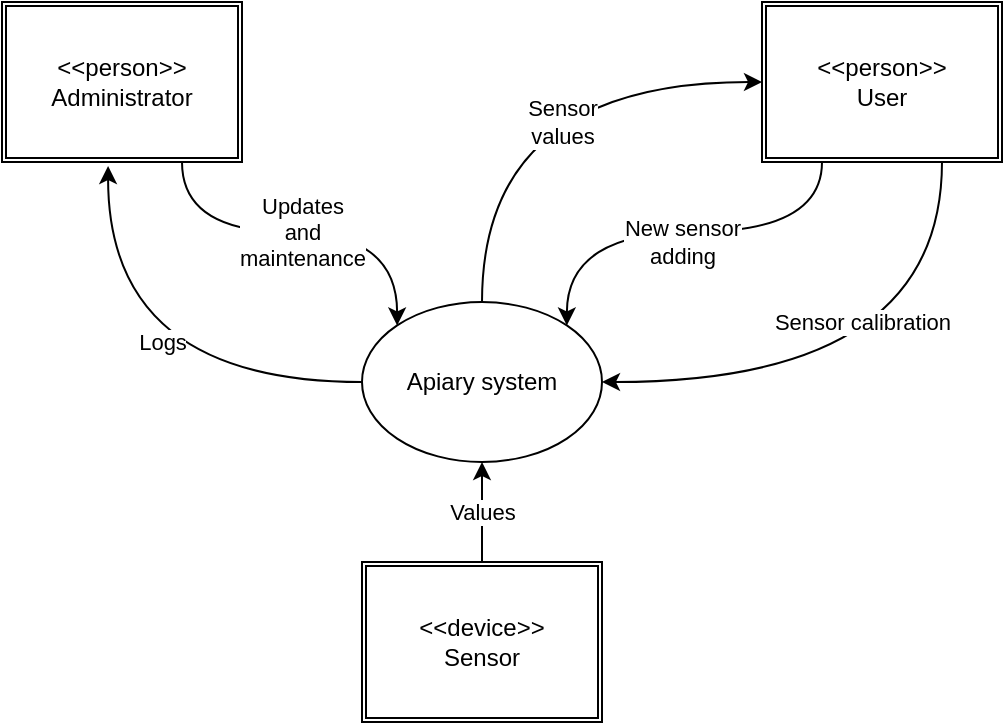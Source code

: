 <mxfile version="22.1.2" type="device" pages="7">
  <diagram name="Business context" id="PLMNA3VkDTANLgIrRTPO">
    <mxGraphModel dx="1434" dy="740" grid="1" gridSize="10" guides="1" tooltips="1" connect="1" arrows="1" fold="1" page="1" pageScale="1" pageWidth="850" pageHeight="1100" math="0" shadow="0">
      <root>
        <mxCell id="0" />
        <mxCell id="1" parent="0" />
        <mxCell id="8Bv25fiiUvTA60TlIE2U-10" style="edgeStyle=orthogonalEdgeStyle;curved=1;rounded=0;orthogonalLoop=1;jettySize=auto;html=1;exitX=0.5;exitY=0;exitDx=0;exitDy=0;entryX=0;entryY=0.5;entryDx=0;entryDy=0;" parent="1" source="8Bv25fiiUvTA60TlIE2U-1" target="8Bv25fiiUvTA60TlIE2U-5" edge="1">
          <mxGeometry relative="1" as="geometry" />
        </mxCell>
        <mxCell id="8Bv25fiiUvTA60TlIE2U-11" value="Sensor&lt;br&gt;values" style="edgeLabel;html=1;align=center;verticalAlign=middle;resizable=0;points=[];" parent="8Bv25fiiUvTA60TlIE2U-10" vertex="1" connectable="0">
          <mxGeometry x="0.025" y="20" relative="1" as="geometry">
            <mxPoint x="22" y="40" as="offset" />
          </mxGeometry>
        </mxCell>
        <mxCell id="V68SE80MTVb_ugeUh4Or-4" value="Logs" style="edgeStyle=orthogonalEdgeStyle;curved=1;rounded=0;orthogonalLoop=1;jettySize=auto;html=1;exitX=0;exitY=0.5;exitDx=0;exitDy=0;entryX=0.442;entryY=1.025;entryDx=0;entryDy=0;entryPerimeter=0;" parent="1" source="8Bv25fiiUvTA60TlIE2U-1" target="8Bv25fiiUvTA60TlIE2U-4" edge="1">
          <mxGeometry x="-0.149" y="-20" relative="1" as="geometry">
            <mxPoint as="offset" />
          </mxGeometry>
        </mxCell>
        <mxCell id="8Bv25fiiUvTA60TlIE2U-1" value="Apiary system" style="ellipse;whiteSpace=wrap;html=1;" parent="1" vertex="1">
          <mxGeometry x="340" y="280" width="120" height="80" as="geometry" />
        </mxCell>
        <mxCell id="V68SE80MTVb_ugeUh4Or-1" value="Values" style="edgeStyle=orthogonalEdgeStyle;rounded=0;orthogonalLoop=1;jettySize=auto;html=1;exitX=0.5;exitY=0;exitDx=0;exitDy=0;entryX=0.5;entryY=1;entryDx=0;entryDy=0;" parent="1" source="8Bv25fiiUvTA60TlIE2U-2" target="8Bv25fiiUvTA60TlIE2U-1" edge="1">
          <mxGeometry relative="1" as="geometry" />
        </mxCell>
        <mxCell id="8Bv25fiiUvTA60TlIE2U-2" value="&amp;lt;&amp;lt;device&amp;gt;&amp;gt;&lt;br&gt;Sensor" style="shape=ext;double=1;rounded=0;whiteSpace=wrap;html=1;" parent="1" vertex="1">
          <mxGeometry x="340" y="410" width="120" height="80" as="geometry" />
        </mxCell>
        <mxCell id="8Bv25fiiUvTA60TlIE2U-12" value="Updates&lt;br&gt;and&lt;br&gt;maintenance" style="edgeStyle=orthogonalEdgeStyle;curved=1;rounded=0;orthogonalLoop=1;jettySize=auto;html=1;exitX=0.75;exitY=1;exitDx=0;exitDy=0;entryX=0;entryY=0;entryDx=0;entryDy=0;" parent="1" source="8Bv25fiiUvTA60TlIE2U-4" target="8Bv25fiiUvTA60TlIE2U-1" edge="1">
          <mxGeometry relative="1" as="geometry" />
        </mxCell>
        <mxCell id="8Bv25fiiUvTA60TlIE2U-4" value="&amp;lt;&amp;lt;person&amp;gt;&amp;gt;&lt;br&gt;Administrator" style="shape=ext;double=1;rounded=0;whiteSpace=wrap;html=1;" parent="1" vertex="1">
          <mxGeometry x="160" y="130" width="120" height="80" as="geometry" />
        </mxCell>
        <mxCell id="8Bv25fiiUvTA60TlIE2U-8" style="edgeStyle=orthogonalEdgeStyle;curved=1;rounded=0;orthogonalLoop=1;jettySize=auto;html=1;exitX=0.25;exitY=1;exitDx=0;exitDy=0;entryX=1;entryY=0;entryDx=0;entryDy=0;" parent="1" source="8Bv25fiiUvTA60TlIE2U-5" target="8Bv25fiiUvTA60TlIE2U-1" edge="1">
          <mxGeometry relative="1" as="geometry" />
        </mxCell>
        <mxCell id="8Bv25fiiUvTA60TlIE2U-9" value="New sensor&lt;br&gt;adding" style="edgeLabel;html=1;align=center;verticalAlign=middle;resizable=0;points=[];" parent="8Bv25fiiUvTA60TlIE2U-8" vertex="1" connectable="0">
          <mxGeometry x="0.043" y="-25" relative="1" as="geometry">
            <mxPoint x="4" y="30" as="offset" />
          </mxGeometry>
        </mxCell>
        <mxCell id="V68SE80MTVb_ugeUh4Or-3" value="&lt;span style=&quot;color: rgb(0, 0, 0); font-family: Helvetica; font-size: 11px; font-style: normal; font-variant-ligatures: normal; font-variant-caps: normal; font-weight: 400; letter-spacing: normal; orphans: 2; text-align: center; text-indent: 0px; text-transform: none; widows: 2; word-spacing: 0px; -webkit-text-stroke-width: 0px; background-color: rgb(255, 255, 255); text-decoration-thickness: initial; text-decoration-style: initial; text-decoration-color: initial; float: none; display: inline !important;&quot;&gt;Sensor calibration&lt;/span&gt;" style="edgeStyle=orthogonalEdgeStyle;curved=1;rounded=0;orthogonalLoop=1;jettySize=auto;html=1;exitX=0.75;exitY=1;exitDx=0;exitDy=0;entryX=1;entryY=0.5;entryDx=0;entryDy=0;" parent="1" source="8Bv25fiiUvTA60TlIE2U-5" target="8Bv25fiiUvTA60TlIE2U-1" edge="1">
          <mxGeometry x="0.071" y="-30" relative="1" as="geometry">
            <mxPoint as="offset" />
          </mxGeometry>
        </mxCell>
        <mxCell id="8Bv25fiiUvTA60TlIE2U-5" value="&amp;lt;&amp;lt;person&amp;gt;&amp;gt;&lt;br&gt;User" style="shape=ext;double=1;rounded=0;whiteSpace=wrap;html=1;" parent="1" vertex="1">
          <mxGeometry x="540" y="130" width="120" height="80" as="geometry" />
        </mxCell>
      </root>
    </mxGraphModel>
  </diagram>
  <diagram id="lgxde6vGUXJGNjCuXatW" name="Technical context">
    <mxGraphModel dx="1434" dy="958" grid="1" gridSize="10" guides="1" tooltips="1" connect="1" arrows="1" fold="1" page="1" pageScale="1" pageWidth="850" pageHeight="1100" math="0" shadow="0">
      <root>
        <mxCell id="0" />
        <mxCell id="1" parent="0" />
        <mxCell id="jaXGfezv6BYmpX8daY8q-12" value="Sensor&lt;br&gt;values" style="edgeStyle=orthogonalEdgeStyle;curved=1;rounded=0;orthogonalLoop=1;jettySize=auto;html=1;exitX=0.5;exitY=0;exitDx=0;exitDy=0;entryX=0.5;entryY=1;entryDx=0;entryDy=0;" parent="1" source="jaXGfezv6BYmpX8daY8q-8" target="jaXGfezv6BYmpX8daY8q-10" edge="1">
          <mxGeometry relative="1" as="geometry" />
        </mxCell>
        <mxCell id="jaXGfezv6BYmpX8daY8q-14" value="Identification&lt;br&gt;and&lt;br&gt;calibration" style="edgeStyle=orthogonalEdgeStyle;curved=1;rounded=0;orthogonalLoop=1;jettySize=auto;html=1;exitX=0;exitY=1;exitDx=0;exitDy=0;entryX=0;entryY=0.75;entryDx=0;entryDy=0;" parent="1" source="jaXGfezv6BYmpX8daY8q-13" target="jaXGfezv6BYmpX8daY8q-4" edge="1">
          <mxGeometry x="-0.509" relative="1" as="geometry">
            <mxPoint as="offset" />
          </mxGeometry>
        </mxCell>
        <mxCell id="jaXGfezv6BYmpX8daY8q-39" value="Battery&lt;br&gt;replacement/&lt;br&gt;charging" style="edgeStyle=orthogonalEdgeStyle;curved=1;rounded=0;orthogonalLoop=1;jettySize=auto;html=1;exitX=0;exitY=0.25;exitDx=0;exitDy=0;entryX=0;entryY=0.5;entryDx=0;entryDy=0;" parent="1" source="jaXGfezv6BYmpX8daY8q-13" target="jaXGfezv6BYmpX8daY8q-35" edge="1">
          <mxGeometry relative="1" as="geometry">
            <Array as="points">
              <mxPoint x="60" y="120" />
              <mxPoint x="60" y="660" />
            </Array>
          </mxGeometry>
        </mxCell>
        <mxCell id="joQC8rTwc1D6u-KUXDPV-1" style="edgeStyle=orthogonalEdgeStyle;rounded=0;orthogonalLoop=1;jettySize=auto;html=1;exitX=0.5;exitY=1;exitDx=0;exitDy=0;entryX=0;entryY=0.75;entryDx=0;entryDy=0;curved=1;startArrow=classic;startFill=1;endArrow=none;endFill=0;" parent="1" source="jaXGfezv6BYmpX8daY8q-13" target="jaXGfezv6BYmpX8daY8q-17" edge="1">
          <mxGeometry relative="1" as="geometry" />
        </mxCell>
        <mxCell id="joQC8rTwc1D6u-KUXDPV-3" value="Sensor data&lt;br style=&quot;border-color: var(--border-color);&quot;&gt;and&lt;br style=&quot;border-color: var(--border-color);&quot;&gt;overal status" style="edgeLabel;html=1;align=center;verticalAlign=middle;resizable=0;points=[];" parent="joQC8rTwc1D6u-KUXDPV-1" vertex="1" connectable="0">
          <mxGeometry x="-0.783" y="3" relative="1" as="geometry">
            <mxPoint x="-3" y="-7" as="offset" />
          </mxGeometry>
        </mxCell>
        <mxCell id="jaXGfezv6BYmpX8daY8q-13" value="User" style="rounded=0;whiteSpace=wrap;html=1;fontSize=16;" parent="1" vertex="1">
          <mxGeometry x="110" y="100" width="120" height="80" as="geometry" />
        </mxCell>
        <mxCell id="jaXGfezv6BYmpX8daY8q-20" value="Updates" style="edgeStyle=orthogonalEdgeStyle;curved=1;rounded=0;orthogonalLoop=1;jettySize=auto;html=1;exitX=0.5;exitY=1;exitDx=0;exitDy=0;entryX=0;entryY=0.25;entryDx=0;entryDy=0;" parent="1" source="jaXGfezv6BYmpX8daY8q-19" target="jaXGfezv6BYmpX8daY8q-17" edge="1">
          <mxGeometry x="-0.243" y="10" relative="1" as="geometry">
            <mxPoint as="offset" />
          </mxGeometry>
        </mxCell>
        <mxCell id="jaXGfezv6BYmpX8daY8q-21" value="Updates" style="edgeStyle=orthogonalEdgeStyle;curved=1;rounded=0;orthogonalLoop=1;jettySize=auto;html=1;exitX=0;exitY=0.25;exitDx=0;exitDy=0;entryX=0;entryY=0.25;entryDx=0;entryDy=0;" parent="1" source="jaXGfezv6BYmpX8daY8q-19" target="jaXGfezv6BYmpX8daY8q-4" edge="1">
          <mxGeometry x="-0.348" relative="1" as="geometry">
            <mxPoint as="offset" />
          </mxGeometry>
        </mxCell>
        <mxCell id="jaXGfezv6BYmpX8daY8q-34" value="&lt;span style=&quot;color: rgb(0, 0, 0); font-family: Helvetica; font-size: 11px; font-style: normal; font-variant-ligatures: normal; font-variant-caps: normal; font-weight: 400; letter-spacing: normal; orphans: 2; text-align: center; text-indent: 0px; text-transform: none; widows: 2; word-spacing: 0px; -webkit-text-stroke-width: 0px; background-color: rgb(255, 255, 255); text-decoration-thickness: initial; text-decoration-style: initial; text-decoration-color: initial; float: none; display: inline !important;&quot;&gt;Updates&lt;/span&gt;&lt;br style=&quot;border-color: var(--border-color); color: rgb(0, 0, 0); font-family: Helvetica; font-size: 11px; font-style: normal; font-variant-ligatures: normal; font-variant-caps: normal; font-weight: 400; letter-spacing: normal; orphans: 2; text-align: center; text-indent: 0px; text-transform: none; widows: 2; word-spacing: 0px; -webkit-text-stroke-width: 0px; text-decoration-thickness: initial; text-decoration-style: initial; text-decoration-color: initial;&quot;&gt;&lt;span style=&quot;color: rgb(0, 0, 0); font-family: Helvetica; font-size: 11px; font-style: normal; font-variant-ligatures: normal; font-variant-caps: normal; font-weight: 400; letter-spacing: normal; orphans: 2; text-align: center; text-indent: 0px; text-transform: none; widows: 2; word-spacing: 0px; -webkit-text-stroke-width: 0px; background-color: rgb(255, 255, 255); text-decoration-thickness: initial; text-decoration-style: initial; text-decoration-color: initial; float: none; display: inline !important;&quot;&gt;and&lt;/span&gt;&lt;br style=&quot;border-color: var(--border-color); color: rgb(0, 0, 0); font-family: Helvetica; font-size: 11px; font-style: normal; font-variant-ligatures: normal; font-variant-caps: normal; font-weight: 400; letter-spacing: normal; orphans: 2; text-align: center; text-indent: 0px; text-transform: none; widows: 2; word-spacing: 0px; -webkit-text-stroke-width: 0px; text-decoration-thickness: initial; text-decoration-style: initial; text-decoration-color: initial;&quot;&gt;&lt;span style=&quot;color: rgb(0, 0, 0); font-family: Helvetica; font-size: 11px; font-style: normal; font-variant-ligatures: normal; font-variant-caps: normal; font-weight: 400; letter-spacing: normal; orphans: 2; text-align: center; text-indent: 0px; text-transform: none; widows: 2; word-spacing: 0px; -webkit-text-stroke-width: 0px; background-color: rgb(255, 255, 255); text-decoration-thickness: initial; text-decoration-style: initial; text-decoration-color: initial; float: none; display: inline !important;&quot;&gt;maintenance&lt;/span&gt;" style="edgeStyle=orthogonalEdgeStyle;curved=1;rounded=0;orthogonalLoop=1;jettySize=auto;html=1;exitX=0.75;exitY=0;exitDx=0;exitDy=0;entryX=0.07;entryY=0.4;entryDx=0;entryDy=0;entryPerimeter=0;" parent="1" source="jaXGfezv6BYmpX8daY8q-19" target="jaXGfezv6BYmpX8daY8q-24" edge="1">
          <mxGeometry relative="1" as="geometry">
            <Array as="points">
              <mxPoint x="300" y="245" />
              <mxPoint x="400" y="245" />
              <mxPoint x="400" y="166" />
            </Array>
          </mxGeometry>
        </mxCell>
        <mxCell id="jaXGfezv6BYmpX8daY8q-19" value="Administrator" style="rounded=0;whiteSpace=wrap;html=1;fontSize=16;" parent="1" vertex="1">
          <mxGeometry x="200" y="240" width="180" height="80" as="geometry" />
        </mxCell>
        <mxCell id="jaXGfezv6BYmpX8daY8q-23" value="" style="group" parent="1" vertex="1" connectable="0">
          <mxGeometry x="250" y="550" width="330" height="130" as="geometry" />
        </mxCell>
        <mxCell id="jaXGfezv6BYmpX8daY8q-3" value="Field SLAVE unit hardware" style="rounded=0;whiteSpace=wrap;html=1;fontSize=16;" parent="jaXGfezv6BYmpX8daY8q-23" vertex="1">
          <mxGeometry x="10" y="10" width="320" height="120" as="geometry" />
        </mxCell>
        <mxCell id="jaXGfezv6BYmpX8daY8q-4" value="" style="whiteSpace=wrap;html=1;aspect=fixed;" parent="jaXGfezv6BYmpX8daY8q-23" vertex="1">
          <mxGeometry y="65" width="20" height="20" as="geometry" />
        </mxCell>
        <mxCell id="jaXGfezv6BYmpX8daY8q-6" value="WiFi" style="text;html=1;strokeColor=none;fillColor=none;align=center;verticalAlign=middle;whiteSpace=wrap;rounded=0;" parent="jaXGfezv6BYmpX8daY8q-23" vertex="1">
          <mxGeometry x="20" y="60" width="30" height="30" as="geometry" />
        </mxCell>
        <mxCell id="jaXGfezv6BYmpX8daY8q-8" value="" style="whiteSpace=wrap;html=1;aspect=fixed;" parent="jaXGfezv6BYmpX8daY8q-23" vertex="1">
          <mxGeometry x="260" width="20" height="20" as="geometry" />
        </mxCell>
        <mxCell id="jaXGfezv6BYmpX8daY8q-9" value="Bluetooth" style="text;html=1;strokeColor=none;fillColor=none;align=center;verticalAlign=middle;whiteSpace=wrap;rounded=0;" parent="jaXGfezv6BYmpX8daY8q-23" vertex="1">
          <mxGeometry x="240" y="20" width="60" height="30" as="geometry" />
        </mxCell>
        <mxCell id="jaXGfezv6BYmpX8daY8q-35" value="" style="whiteSpace=wrap;html=1;aspect=fixed;" parent="jaXGfezv6BYmpX8daY8q-23" vertex="1">
          <mxGeometry y="100" width="20" height="20" as="geometry" />
        </mxCell>
        <mxCell id="jaXGfezv6BYmpX8daY8q-37" value="Power supply" style="text;html=1;strokeColor=none;fillColor=none;align=center;verticalAlign=middle;whiteSpace=wrap;rounded=0;" parent="jaXGfezv6BYmpX8daY8q-23" vertex="1">
          <mxGeometry x="20" y="95" width="80" height="30" as="geometry" />
        </mxCell>
        <mxCell id="jaXGfezv6BYmpX8daY8q-28" value="Updates&lt;br&gt;and&lt;br&gt;settings" style="edgeStyle=orthogonalEdgeStyle;curved=1;rounded=0;orthogonalLoop=1;jettySize=auto;html=1;exitX=0.31;exitY=0.8;exitDx=0;exitDy=0;exitPerimeter=0;entryX=0.25;entryY=0;entryDx=0;entryDy=0;" parent="1" source="jaXGfezv6BYmpX8daY8q-24" target="jaXGfezv6BYmpX8daY8q-15" edge="1">
          <mxGeometry x="0.055" relative="1" as="geometry">
            <mxPoint as="offset" />
          </mxGeometry>
        </mxCell>
        <mxCell id="jaXGfezv6BYmpX8daY8q-33" value="Sensor data&lt;br&gt;and&lt;br&gt;overal status" style="edgeStyle=orthogonalEdgeStyle;curved=1;rounded=0;orthogonalLoop=1;jettySize=auto;html=1;exitX=0.4;exitY=0.1;exitDx=0;exitDy=0;exitPerimeter=0;entryX=1;entryY=0.5;entryDx=0;entryDy=0;" parent="1" source="jaXGfezv6BYmpX8daY8q-24" target="jaXGfezv6BYmpX8daY8q-13" edge="1">
          <mxGeometry x="-0.009" y="-9" relative="1" as="geometry">
            <mxPoint as="offset" />
          </mxGeometry>
        </mxCell>
        <mxCell id="jaXGfezv6BYmpX8daY8q-41" value="Values&lt;br&gt;and&lt;br&gt;settings" style="edgeStyle=orthogonalEdgeStyle;curved=1;rounded=0;orthogonalLoop=1;jettySize=auto;html=1;exitX=0.96;exitY=0.7;exitDx=0;exitDy=0;exitPerimeter=0;entryX=0.4;entryY=0.1;entryDx=0;entryDy=0;entryPerimeter=0;startArrow=classic;startFill=1;" parent="1" source="jaXGfezv6BYmpX8daY8q-24" target="jaXGfezv6BYmpX8daY8q-40" edge="1">
          <mxGeometry relative="1" as="geometry" />
        </mxCell>
        <mxCell id="jaXGfezv6BYmpX8daY8q-24" value="Web application" style="ellipse;shape=cloud;whiteSpace=wrap;html=1;fontSize=16;" parent="1" vertex="1">
          <mxGeometry x="520" y="130" width="200" height="90" as="geometry" />
        </mxCell>
        <mxCell id="jaXGfezv6BYmpX8daY8q-25" value="Sensor values&lt;br&gt;and&lt;br&gt;logs" style="edgeStyle=orthogonalEdgeStyle;curved=1;rounded=0;orthogonalLoop=1;jettySize=auto;html=1;exitX=0.75;exitY=0;exitDx=0;exitDy=0;entryX=0.8;entryY=0.8;entryDx=0;entryDy=0;entryPerimeter=0;" parent="1" source="jaXGfezv6BYmpX8daY8q-15" target="jaXGfezv6BYmpX8daY8q-24" edge="1">
          <mxGeometry x="0.067" relative="1" as="geometry">
            <mxPoint as="offset" />
          </mxGeometry>
        </mxCell>
        <mxCell id="jaXGfezv6BYmpX8daY8q-40" value="Database" style="ellipse;shape=cloud;whiteSpace=wrap;html=1;" parent="1" vertex="1">
          <mxGeometry x="670" y="270" width="120" height="80" as="geometry" />
        </mxCell>
        <mxCell id="jaXGfezv6BYmpX8daY8q-43" value="" style="group" parent="1" vertex="1" connectable="0">
          <mxGeometry x="350" y="340" width="370" height="145" as="geometry" />
        </mxCell>
        <mxCell id="jaXGfezv6BYmpX8daY8q-22" value="" style="group" parent="jaXGfezv6BYmpX8daY8q-43" vertex="1" connectable="0">
          <mxGeometry y="10" width="370" height="135" as="geometry" />
        </mxCell>
        <mxCell id="jaXGfezv6BYmpX8daY8q-2" value="Field MASTER unit hardware" style="rounded=0;whiteSpace=wrap;html=1;fontSize=16;" parent="jaXGfezv6BYmpX8daY8q-22" vertex="1">
          <mxGeometry x="10" width="320" height="120" as="geometry" />
        </mxCell>
        <mxCell id="jaXGfezv6BYmpX8daY8q-10" value="" style="whiteSpace=wrap;html=1;aspect=fixed;" parent="jaXGfezv6BYmpX8daY8q-22" vertex="1">
          <mxGeometry x="110" y="110" width="20" height="20" as="geometry" />
        </mxCell>
        <mxCell id="jaXGfezv6BYmpX8daY8q-11" value="Bluetooth" style="text;html=1;strokeColor=none;fillColor=none;align=center;verticalAlign=middle;whiteSpace=wrap;rounded=0;" parent="jaXGfezv6BYmpX8daY8q-22" vertex="1">
          <mxGeometry x="90" y="80" width="60" height="30" as="geometry" />
        </mxCell>
        <mxCell id="jaXGfezv6BYmpX8daY8q-16" value="3G/LTE&lt;br&gt;modem" style="text;html=1;strokeColor=none;fillColor=none;align=center;verticalAlign=middle;whiteSpace=wrap;rounded=0;" parent="jaXGfezv6BYmpX8daY8q-22" vertex="1">
          <mxGeometry x="100" y="10" width="60" height="30" as="geometry" />
        </mxCell>
        <mxCell id="jaXGfezv6BYmpX8daY8q-17" value="" style="whiteSpace=wrap;html=1;aspect=fixed;" parent="jaXGfezv6BYmpX8daY8q-22" vertex="1">
          <mxGeometry y="75" width="20" height="20" as="geometry" />
        </mxCell>
        <mxCell id="jaXGfezv6BYmpX8daY8q-18" value="WiFi" style="text;html=1;strokeColor=none;fillColor=none;align=center;verticalAlign=middle;whiteSpace=wrap;rounded=0;" parent="jaXGfezv6BYmpX8daY8q-22" vertex="1">
          <mxGeometry x="20" y="70" width="30" height="30" as="geometry" />
        </mxCell>
        <mxCell id="S7XAsKmpKaINo7iQ2kSz-1" value="" style="whiteSpace=wrap;html=1;aspect=fixed;" parent="jaXGfezv6BYmpX8daY8q-22" vertex="1">
          <mxGeometry x="270" y="110" width="20" height="20" as="geometry" />
        </mxCell>
        <mxCell id="S7XAsKmpKaINo7iQ2kSz-2" value="Power supply" style="text;html=1;strokeColor=none;fillColor=none;align=center;verticalAlign=middle;whiteSpace=wrap;rounded=0;" parent="jaXGfezv6BYmpX8daY8q-22" vertex="1">
          <mxGeometry x="240" y="80" width="80" height="30" as="geometry" />
        </mxCell>
        <mxCell id="jaXGfezv6BYmpX8daY8q-15" value="" style="whiteSpace=wrap;html=1;aspect=fixed;" parent="jaXGfezv6BYmpX8daY8q-43" vertex="1">
          <mxGeometry x="120" width="20" height="20" as="geometry" />
        </mxCell>
        <mxCell id="S7XAsKmpKaINo7iQ2kSz-4" value="Charging" style="edgeStyle=orthogonalEdgeStyle;curved=1;rounded=0;orthogonalLoop=1;jettySize=auto;html=1;exitX=0.25;exitY=0;exitDx=0;exitDy=0;entryX=0.5;entryY=1;entryDx=0;entryDy=0;" parent="1" source="S7XAsKmpKaINo7iQ2kSz-3" target="S7XAsKmpKaINo7iQ2kSz-1" edge="1">
          <mxGeometry relative="1" as="geometry" />
        </mxCell>
        <mxCell id="S7XAsKmpKaINo7iQ2kSz-3" value="Solar panel" style="rounded=0;whiteSpace=wrap;html=1;" parent="1" vertex="1">
          <mxGeometry x="630" y="550" width="120" height="60" as="geometry" />
        </mxCell>
        <mxCell id="GGihRWOgTofvdWhoYTwm-1" value="" style="shape=umlActor;verticalLabelPosition=bottom;verticalAlign=top;html=1;outlineConnect=0;" parent="1" vertex="1">
          <mxGeometry x="190" y="110" width="30" height="60" as="geometry" />
        </mxCell>
        <mxCell id="GGihRWOgTofvdWhoYTwm-3" value="" style="shape=umlActor;verticalLabelPosition=bottom;verticalAlign=top;html=1;outlineConnect=0;" parent="1" vertex="1">
          <mxGeometry x="340" y="250" width="30" height="60" as="geometry" />
        </mxCell>
      </root>
    </mxGraphModel>
  </diagram>
  <diagram id="3Rwp6bv2v9Iv29e1CgGx" name="Building blocks 1-2">
    <mxGraphModel dx="1434" dy="740" grid="1" gridSize="10" guides="1" tooltips="1" connect="1" arrows="1" fold="1" page="1" pageScale="1" pageWidth="850" pageHeight="1100" math="0" shadow="0">
      <root>
        <mxCell id="0" />
        <mxCell id="1" parent="0" />
        <mxCell id="lVYnYEru9EyhXuCbsM3U-1" value="" style="endArrow=none;dashed=1;html=1;rounded=0;fontSize=16;" parent="1" edge="1">
          <mxGeometry width="50" height="50" relative="1" as="geometry">
            <mxPoint x="20" y="260" as="sourcePoint" />
            <mxPoint x="640" y="260" as="targetPoint" />
          </mxGeometry>
        </mxCell>
        <mxCell id="PdA_9dpCTOh0AWbLcdB9-12" value="Level 1" style="edgeLabel;html=1;align=center;verticalAlign=middle;resizable=0;points=[];fontSize=16;fontStyle=1" parent="lVYnYEru9EyhXuCbsM3U-1" vertex="1" connectable="0">
          <mxGeometry x="0.619" y="2" relative="1" as="geometry">
            <mxPoint x="-162" as="offset" />
          </mxGeometry>
        </mxCell>
        <mxCell id="PdA_9dpCTOh0AWbLcdB9-10" value="Level 2" style="endArrow=none;dashed=1;html=1;rounded=0;fontSize=16;fontStyle=1" parent="1" edge="1">
          <mxGeometry x="-0.139" width="50" height="50" relative="1" as="geometry">
            <mxPoint x="20" y="600" as="sourcePoint" />
            <mxPoint x="810" y="600" as="targetPoint" />
            <mxPoint as="offset" />
          </mxGeometry>
        </mxCell>
        <mxCell id="PdA_9dpCTOh0AWbLcdB9-11" value="Field MASTER&amp;nbsp;unit" style="rounded=1;whiteSpace=wrap;html=1;verticalAlign=top;fontSize=16;fontStyle=1" parent="1" vertex="1">
          <mxGeometry x="120" y="640" width="580" height="360" as="geometry" />
        </mxCell>
        <mxCell id="fiIAyt8enUEnFgUL7yZO-8" style="rounded=0;orthogonalLoop=1;jettySize=auto;html=1;exitX=1;exitY=0.333;exitDx=0;exitDy=0;exitPerimeter=0;entryX=0;entryY=0.5;entryDx=0;entryDy=0;dashed=1;dashPattern=8 8;" parent="1" source="PdA_9dpCTOh0AWbLcdB9-13" target="PdA_9dpCTOh0AWbLcdB9-17" edge="1">
          <mxGeometry relative="1" as="geometry" />
        </mxCell>
        <mxCell id="PdA_9dpCTOh0AWbLcdB9-13" value="Administrator" style="shape=umlActor;verticalLabelPosition=bottom;verticalAlign=top;html=1;outlineConnect=0;" parent="1" vertex="1">
          <mxGeometry x="60" y="700" width="30" height="60" as="geometry" />
        </mxCell>
        <mxCell id="fiIAyt8enUEnFgUL7yZO-10" style="rounded=0;orthogonalLoop=1;jettySize=auto;html=1;exitX=0.5;exitY=0;exitDx=0;exitDy=0;entryX=0.5;entryY=1;entryDx=0;entryDy=0;dashed=1;dashPattern=8 8;" parent="1" source="PdA_9dpCTOh0AWbLcdB9-14" target="PdA_9dpCTOh0AWbLcdB9-16" edge="1">
          <mxGeometry relative="1" as="geometry" />
        </mxCell>
        <mxCell id="fiIAyt8enUEnFgUL7yZO-56" style="rounded=0;orthogonalLoop=1;jettySize=auto;html=1;exitX=0.25;exitY=0;exitDx=0;exitDy=0;entryX=0.25;entryY=1;entryDx=0;entryDy=0;dashed=1;dashPattern=8 8;" parent="1" source="PdA_9dpCTOh0AWbLcdB9-14" target="PdA_9dpCTOh0AWbLcdB9-21" edge="1">
          <mxGeometry relative="1" as="geometry" />
        </mxCell>
        <mxCell id="PdA_9dpCTOh0AWbLcdB9-14" value="Field Slave unit" style="rounded=0;whiteSpace=wrap;html=1;fontColor=#999999;fillColor=#FFFFFF;strokeColor=#999999;" parent="1" vertex="1">
          <mxGeometry x="160" y="1020" width="120" height="60" as="geometry" />
        </mxCell>
        <mxCell id="PdA_9dpCTOh0AWbLcdB9-15" value="Web application" style="rounded=0;whiteSpace=wrap;html=1;fontColor=#999999;fillColor=#FFFFFF;strokeColor=#999999;" parent="1" vertex="1">
          <mxGeometry x="360" y="1020" width="120" height="60" as="geometry" />
        </mxCell>
        <mxCell id="PdA_9dpCTOh0AWbLcdB9-16" value="Values handler" style="rounded=0;whiteSpace=wrap;html=1;" parent="1" vertex="1">
          <mxGeometry x="275" y="910" width="120" height="60" as="geometry" />
        </mxCell>
        <mxCell id="PdA_9dpCTOh0AWbLcdB9-17" value="FW updater" style="rounded=0;whiteSpace=wrap;html=1;" parent="1" vertex="1">
          <mxGeometry x="170" y="690" width="120" height="60" as="geometry" />
        </mxCell>
        <mxCell id="PdA_9dpCTOh0AWbLcdB9-19" value="Web server" style="rounded=0;whiteSpace=wrap;html=1;" parent="1" vertex="1">
          <mxGeometry x="540" y="800" width="120" height="60" as="geometry" />
        </mxCell>
        <mxCell id="PdA_9dpCTOh0AWbLcdB9-20" value="Sleep handler" style="rounded=0;whiteSpace=wrap;html=1;" parent="1" vertex="1">
          <mxGeometry x="550" y="910" width="120" height="60" as="geometry" />
        </mxCell>
        <mxCell id="PdA_9dpCTOh0AWbLcdB9-21" value="TimeSynch handler" style="rounded=0;whiteSpace=wrap;html=1;" parent="1" vertex="1">
          <mxGeometry x="140" y="910" width="120" height="60" as="geometry" />
        </mxCell>
        <mxCell id="fiIAyt8enUEnFgUL7yZO-18" style="rounded=0;orthogonalLoop=1;jettySize=auto;html=1;exitX=0;exitY=0.333;exitDx=0;exitDy=0;exitPerimeter=0;entryX=1;entryY=0;entryDx=0;entryDy=0;dashed=1;dashPattern=8 8;startArrow=classic;startFill=1;endArrow=none;endFill=0;" parent="1" source="fiIAyt8enUEnFgUL7yZO-3" target="PdA_9dpCTOh0AWbLcdB9-19" edge="1">
          <mxGeometry relative="1" as="geometry" />
        </mxCell>
        <mxCell id="fiIAyt8enUEnFgUL7yZO-3" value="User" style="shape=umlActor;verticalLabelPosition=bottom;verticalAlign=top;html=1;outlineConnect=0;" parent="1" vertex="1">
          <mxGeometry x="730" y="720" width="30" height="60" as="geometry" />
        </mxCell>
        <mxCell id="fiIAyt8enUEnFgUL7yZO-9" style="rounded=0;orthogonalLoop=1;jettySize=auto;html=1;exitX=0;exitY=0;exitDx=0;exitDy=0;entryX=1;entryY=0.333;entryDx=0;entryDy=0;entryPerimeter=0;dashed=1;dashPattern=8 8;" parent="1" source="fiIAyt8enUEnFgUL7yZO-4" target="PdA_9dpCTOh0AWbLcdB9-13" edge="1">
          <mxGeometry relative="1" as="geometry" />
        </mxCell>
        <mxCell id="fiIAyt8enUEnFgUL7yZO-4" value="Logger" style="rounded=0;whiteSpace=wrap;html=1;" parent="1" vertex="1">
          <mxGeometry x="170" y="800" width="120" height="60" as="geometry" />
        </mxCell>
        <mxCell id="fiIAyt8enUEnFgUL7yZO-5" value="Settings handler" style="rounded=0;whiteSpace=wrap;html=1;" parent="1" vertex="1">
          <mxGeometry x="540" y="690" width="120" height="60" as="geometry" />
        </mxCell>
        <mxCell id="fiIAyt8enUEnFgUL7yZO-11" style="rounded=0;orthogonalLoop=1;jettySize=auto;html=1;exitX=0;exitY=0;exitDx=0;exitDy=0;entryX=1;entryY=1;entryDx=0;entryDy=0;" parent="1" source="fiIAyt8enUEnFgUL7yZO-6" target="PdA_9dpCTOh0AWbLcdB9-17" edge="1">
          <mxGeometry relative="1" as="geometry" />
        </mxCell>
        <mxCell id="fiIAyt8enUEnFgUL7yZO-12" style="rounded=0;orthogonalLoop=1;jettySize=auto;html=1;exitX=0.5;exitY=0;exitDx=0;exitDy=0;entryX=0.5;entryY=1;entryDx=0;entryDy=0;" parent="1" source="PdA_9dpCTOh0AWbLcdB9-19" target="fiIAyt8enUEnFgUL7yZO-5" edge="1">
          <mxGeometry relative="1" as="geometry" />
        </mxCell>
        <mxCell id="fiIAyt8enUEnFgUL7yZO-13" style="edgeStyle=orthogonalEdgeStyle;rounded=0;orthogonalLoop=1;jettySize=auto;html=1;exitX=1;exitY=0.5;exitDx=0;exitDy=0;entryX=0;entryY=0.5;entryDx=0;entryDy=0;" parent="1" source="fiIAyt8enUEnFgUL7yZO-6" target="PdA_9dpCTOh0AWbLcdB9-19" edge="1">
          <mxGeometry relative="1" as="geometry" />
        </mxCell>
        <mxCell id="fiIAyt8enUEnFgUL7yZO-14" style="rounded=0;orthogonalLoop=1;jettySize=auto;html=1;exitX=0;exitY=1;exitDx=0;exitDy=0;entryX=1;entryY=0;entryDx=0;entryDy=0;" parent="1" source="fiIAyt8enUEnFgUL7yZO-6" target="PdA_9dpCTOh0AWbLcdB9-21" edge="1">
          <mxGeometry relative="1" as="geometry" />
        </mxCell>
        <mxCell id="fiIAyt8enUEnFgUL7yZO-15" style="rounded=0;orthogonalLoop=1;jettySize=auto;html=1;exitX=0.25;exitY=1;exitDx=0;exitDy=0;entryX=1;entryY=0;entryDx=0;entryDy=0;" parent="1" source="fiIAyt8enUEnFgUL7yZO-6" target="PdA_9dpCTOh0AWbLcdB9-16" edge="1">
          <mxGeometry relative="1" as="geometry" />
        </mxCell>
        <mxCell id="fiIAyt8enUEnFgUL7yZO-16" style="edgeStyle=orthogonalEdgeStyle;rounded=0;orthogonalLoop=1;jettySize=auto;html=1;exitX=0;exitY=0.5;exitDx=0;exitDy=0;entryX=1;entryY=0.5;entryDx=0;entryDy=0;" parent="1" source="fiIAyt8enUEnFgUL7yZO-6" target="fiIAyt8enUEnFgUL7yZO-4" edge="1">
          <mxGeometry relative="1" as="geometry" />
        </mxCell>
        <mxCell id="fiIAyt8enUEnFgUL7yZO-17" style="rounded=0;orthogonalLoop=1;jettySize=auto;html=1;exitX=1;exitY=1;exitDx=0;exitDy=0;entryX=0;entryY=0;entryDx=0;entryDy=0;" parent="1" source="fiIAyt8enUEnFgUL7yZO-6" target="PdA_9dpCTOh0AWbLcdB9-20" edge="1">
          <mxGeometry relative="1" as="geometry" />
        </mxCell>
        <mxCell id="fiIAyt8enUEnFgUL7yZO-21" style="rounded=0;orthogonalLoop=1;jettySize=auto;html=1;exitX=0.75;exitY=1;exitDx=0;exitDy=0;entryX=0.5;entryY=0;entryDx=0;entryDy=0;startArrow=classic;startFill=1;" parent="1" source="fiIAyt8enUEnFgUL7yZO-6" target="fiIAyt8enUEnFgUL7yZO-19" edge="1">
          <mxGeometry relative="1" as="geometry" />
        </mxCell>
        <mxCell id="fiIAyt8enUEnFgUL7yZO-6" value="Core" style="rounded=0;whiteSpace=wrap;html=1;" parent="1" vertex="1">
          <mxGeometry x="360" y="800" width="120" height="60" as="geometry" />
        </mxCell>
        <mxCell id="fiIAyt8enUEnFgUL7yZO-20" style="rounded=0;orthogonalLoop=1;jettySize=auto;html=1;exitX=0.5;exitY=1;exitDx=0;exitDy=0;entryX=0.5;entryY=0;entryDx=0;entryDy=0;dashed=1;dashPattern=8 8;startArrow=classic;startFill=1;" parent="1" source="fiIAyt8enUEnFgUL7yZO-19" target="PdA_9dpCTOh0AWbLcdB9-15" edge="1">
          <mxGeometry relative="1" as="geometry" />
        </mxCell>
        <mxCell id="fiIAyt8enUEnFgUL7yZO-19" value="Remote server handler" style="rounded=0;whiteSpace=wrap;html=1;" parent="1" vertex="1">
          <mxGeometry x="410" y="910" width="120" height="60" as="geometry" />
        </mxCell>
        <mxCell id="fiIAyt8enUEnFgUL7yZO-22" value="Field SLAVE unit" style="rounded=1;whiteSpace=wrap;html=1;verticalAlign=top;fontSize=16;fontStyle=1" parent="1" vertex="1">
          <mxGeometry x="170" y="1140" width="580" height="360" as="geometry" />
        </mxCell>
        <mxCell id="fiIAyt8enUEnFgUL7yZO-23" style="rounded=0;orthogonalLoop=1;jettySize=auto;html=1;exitX=1;exitY=0.333;exitDx=0;exitDy=0;exitPerimeter=0;entryX=0;entryY=0.5;entryDx=0;entryDy=0;dashed=1;dashPattern=8 8;" parent="1" source="fiIAyt8enUEnFgUL7yZO-24" target="fiIAyt8enUEnFgUL7yZO-29" edge="1">
          <mxGeometry relative="1" as="geometry" />
        </mxCell>
        <mxCell id="fiIAyt8enUEnFgUL7yZO-24" value="Administrator" style="shape=umlActor;verticalLabelPosition=bottom;verticalAlign=top;html=1;outlineConnect=0;" parent="1" vertex="1">
          <mxGeometry x="110" y="1200" width="30" height="60" as="geometry" />
        </mxCell>
        <mxCell id="fiIAyt8enUEnFgUL7yZO-25" style="rounded=0;orthogonalLoop=1;jettySize=auto;html=1;exitX=1;exitY=0.5;exitDx=0;exitDy=0;entryX=0;entryY=0.5;entryDx=0;entryDy=0;dashed=1;dashPattern=8 8;startArrow=classic;startFill=1;endArrow=none;endFill=0;" parent="1" source="fiIAyt8enUEnFgUL7yZO-26" target="fiIAyt8enUEnFgUL7yZO-28" edge="1">
          <mxGeometry relative="1" as="geometry" />
        </mxCell>
        <mxCell id="fiIAyt8enUEnFgUL7yZO-57" style="rounded=0;orthogonalLoop=1;jettySize=auto;html=1;exitX=1;exitY=0.25;exitDx=0;exitDy=0;entryX=0;entryY=1;entryDx=0;entryDy=0;dashed=1;dashPattern=8 8;" parent="1" source="fiIAyt8enUEnFgUL7yZO-26" target="fiIAyt8enUEnFgUL7yZO-32" edge="1">
          <mxGeometry relative="1" as="geometry" />
        </mxCell>
        <mxCell id="fiIAyt8enUEnFgUL7yZO-26" value="Field Master unit" style="rounded=0;whiteSpace=wrap;html=1;fontColor=#999999;fillColor=#FFFFFF;strokeColor=#999999;" parent="1" vertex="1">
          <mxGeometry x="10" y="1390" width="120" height="60" as="geometry" />
        </mxCell>
        <mxCell id="fiIAyt8enUEnFgUL7yZO-54" style="rounded=0;orthogonalLoop=1;jettySize=auto;html=1;exitX=1;exitY=0.5;exitDx=0;exitDy=0;entryX=0;entryY=0.5;entryDx=0;entryDy=0;startArrow=classic;startFill=1;endArrow=none;endFill=0;" parent="1" source="fiIAyt8enUEnFgUL7yZO-28" target="fiIAyt8enUEnFgUL7yZO-53" edge="1">
          <mxGeometry relative="1" as="geometry" />
        </mxCell>
        <mxCell id="fiIAyt8enUEnFgUL7yZO-28" value="Values provider" style="rounded=0;whiteSpace=wrap;html=1;" parent="1" vertex="1">
          <mxGeometry x="220" y="1410" width="120" height="60" as="geometry" />
        </mxCell>
        <mxCell id="fiIAyt8enUEnFgUL7yZO-29" value="FW updater" style="rounded=0;whiteSpace=wrap;html=1;" parent="1" vertex="1">
          <mxGeometry x="220" y="1190" width="120" height="60" as="geometry" />
        </mxCell>
        <mxCell id="fiIAyt8enUEnFgUL7yZO-30" value="Web server" style="rounded=0;whiteSpace=wrap;html=1;" parent="1" vertex="1">
          <mxGeometry x="590" y="1300" width="120" height="60" as="geometry" />
        </mxCell>
        <mxCell id="fiIAyt8enUEnFgUL7yZO-55" style="rounded=0;orthogonalLoop=1;jettySize=auto;html=1;exitX=0;exitY=0.5;exitDx=0;exitDy=0;entryX=1;entryY=0.5;entryDx=0;entryDy=0;" parent="1" source="fiIAyt8enUEnFgUL7yZO-31" target="fiIAyt8enUEnFgUL7yZO-53" edge="1">
          <mxGeometry relative="1" as="geometry" />
        </mxCell>
        <mxCell id="fiIAyt8enUEnFgUL7yZO-31" value="Sleep handler" style="rounded=0;whiteSpace=wrap;html=1;" parent="1" vertex="1">
          <mxGeometry x="590" y="1410" width="120" height="60" as="geometry" />
        </mxCell>
        <mxCell id="fiIAyt8enUEnFgUL7yZO-32" value="TimeSynch handler" style="rounded=0;whiteSpace=wrap;html=1;" parent="1" vertex="1">
          <mxGeometry x="220" y="1300" width="120" height="60" as="geometry" />
        </mxCell>
        <mxCell id="fiIAyt8enUEnFgUL7yZO-33" style="rounded=0;orthogonalLoop=1;jettySize=auto;html=1;exitX=0;exitY=0.333;exitDx=0;exitDy=0;exitPerimeter=0;entryX=1;entryY=0;entryDx=0;entryDy=0;dashed=1;dashPattern=8 8;startArrow=classic;startFill=1;endArrow=none;endFill=0;" parent="1" source="fiIAyt8enUEnFgUL7yZO-34" target="fiIAyt8enUEnFgUL7yZO-30" edge="1">
          <mxGeometry relative="1" as="geometry" />
        </mxCell>
        <mxCell id="fiIAyt8enUEnFgUL7yZO-34" value="User" style="shape=umlActor;verticalLabelPosition=bottom;verticalAlign=top;html=1;outlineConnect=0;" parent="1" vertex="1">
          <mxGeometry x="780" y="1220" width="30" height="60" as="geometry" />
        </mxCell>
        <mxCell id="fiIAyt8enUEnFgUL7yZO-37" value="Calibration handler" style="rounded=0;whiteSpace=wrap;html=1;" parent="1" vertex="1">
          <mxGeometry x="410" y="1190" width="120" height="60" as="geometry" />
        </mxCell>
        <mxCell id="fiIAyt8enUEnFgUL7yZO-38" style="rounded=0;orthogonalLoop=1;jettySize=auto;html=1;exitX=0;exitY=0;exitDx=0;exitDy=0;entryX=1;entryY=1;entryDx=0;entryDy=0;" parent="1" source="fiIAyt8enUEnFgUL7yZO-46" target="fiIAyt8enUEnFgUL7yZO-29" edge="1">
          <mxGeometry relative="1" as="geometry" />
        </mxCell>
        <mxCell id="fiIAyt8enUEnFgUL7yZO-39" style="rounded=0;orthogonalLoop=1;jettySize=auto;html=1;exitX=0;exitY=0;exitDx=0;exitDy=0;entryX=1;entryY=1;entryDx=0;entryDy=0;" parent="1" source="fiIAyt8enUEnFgUL7yZO-30" target="fiIAyt8enUEnFgUL7yZO-37" edge="1">
          <mxGeometry relative="1" as="geometry" />
        </mxCell>
        <mxCell id="fiIAyt8enUEnFgUL7yZO-40" style="edgeStyle=orthogonalEdgeStyle;rounded=0;orthogonalLoop=1;jettySize=auto;html=1;exitX=1;exitY=0.5;exitDx=0;exitDy=0;entryX=0;entryY=0.5;entryDx=0;entryDy=0;" parent="1" source="fiIAyt8enUEnFgUL7yZO-46" target="fiIAyt8enUEnFgUL7yZO-30" edge="1">
          <mxGeometry relative="1" as="geometry" />
        </mxCell>
        <mxCell id="fiIAyt8enUEnFgUL7yZO-41" style="rounded=0;orthogonalLoop=1;jettySize=auto;html=1;exitX=0;exitY=0.5;exitDx=0;exitDy=0;entryX=1;entryY=0.5;entryDx=0;entryDy=0;" parent="1" source="fiIAyt8enUEnFgUL7yZO-46" target="fiIAyt8enUEnFgUL7yZO-32" edge="1">
          <mxGeometry relative="1" as="geometry" />
        </mxCell>
        <mxCell id="fiIAyt8enUEnFgUL7yZO-42" style="rounded=0;orthogonalLoop=1;jettySize=auto;html=1;exitX=0;exitY=1;exitDx=0;exitDy=0;entryX=1;entryY=0;entryDx=0;entryDy=0;" parent="1" source="fiIAyt8enUEnFgUL7yZO-46" target="fiIAyt8enUEnFgUL7yZO-28" edge="1">
          <mxGeometry relative="1" as="geometry" />
        </mxCell>
        <mxCell id="fiIAyt8enUEnFgUL7yZO-44" style="rounded=0;orthogonalLoop=1;jettySize=auto;html=1;exitX=1;exitY=1;exitDx=0;exitDy=0;entryX=0;entryY=0;entryDx=0;entryDy=0;" parent="1" source="fiIAyt8enUEnFgUL7yZO-46" target="fiIAyt8enUEnFgUL7yZO-31" edge="1">
          <mxGeometry relative="1" as="geometry" />
        </mxCell>
        <mxCell id="fiIAyt8enUEnFgUL7yZO-46" value="Core" style="rounded=0;whiteSpace=wrap;html=1;" parent="1" vertex="1">
          <mxGeometry x="410" y="1300" width="120" height="60" as="geometry" />
        </mxCell>
        <mxCell id="fiIAyt8enUEnFgUL7yZO-53" value="Sensor" style="rounded=0;whiteSpace=wrap;html=1;" parent="1" vertex="1">
          <mxGeometry x="410" y="1410" width="120" height="60" as="geometry" />
        </mxCell>
        <mxCell id="fiIAyt8enUEnFgUL7yZO-58" value="Web application" style="rounded=1;whiteSpace=wrap;html=1;verticalAlign=top;fontSize=16;fontStyle=1" parent="1" vertex="1">
          <mxGeometry x="110" y="1550" width="580" height="360" as="geometry" />
        </mxCell>
        <mxCell id="fiIAyt8enUEnFgUL7yZO-59" style="rounded=0;orthogonalLoop=1;jettySize=auto;html=1;exitX=1;exitY=0.333;exitDx=0;exitDy=0;exitPerimeter=0;entryX=0;entryY=0.5;entryDx=0;entryDy=0;dashed=1;dashPattern=8 8;" parent="1" source="fiIAyt8enUEnFgUL7yZO-60" target="fiIAyt8enUEnFgUL7yZO-66" edge="1">
          <mxGeometry relative="1" as="geometry" />
        </mxCell>
        <mxCell id="fiIAyt8enUEnFgUL7yZO-60" value="Administrator" style="shape=umlActor;verticalLabelPosition=bottom;verticalAlign=top;html=1;outlineConnect=0;" parent="1" vertex="1">
          <mxGeometry x="50" y="1610" width="30" height="60" as="geometry" />
        </mxCell>
        <mxCell id="fiIAyt8enUEnFgUL7yZO-62" style="rounded=0;orthogonalLoop=1;jettySize=auto;html=1;exitX=0.75;exitY=0;exitDx=0;exitDy=0;entryX=0.25;entryY=1;entryDx=0;entryDy=0;dashed=1;dashPattern=8 8;" parent="1" source="fiIAyt8enUEnFgUL7yZO-63" target="fiIAyt8enUEnFgUL7yZO-69" edge="1">
          <mxGeometry relative="1" as="geometry" />
        </mxCell>
        <mxCell id="fiIAyt8enUEnFgUL7yZO-63" value="Field Master unit" style="rounded=0;whiteSpace=wrap;html=1;fontColor=#999999;fillColor=#FFFFFF;strokeColor=#999999;" parent="1" vertex="1">
          <mxGeometry x="370" y="1940" width="120" height="60" as="geometry" />
        </mxCell>
        <mxCell id="fiIAyt8enUEnFgUL7yZO-64" value="Data base" style="rounded=0;whiteSpace=wrap;html=1;fontColor=#999999;fillColor=#FFFFFF;strokeColor=#999999;" parent="1" vertex="1">
          <mxGeometry x="720" y="1630" width="120" height="60" as="geometry" />
        </mxCell>
        <mxCell id="fiIAyt8enUEnFgUL7yZO-65" value="Settings handler" style="rounded=0;whiteSpace=wrap;html=1;" parent="1" vertex="1">
          <mxGeometry x="295" y="1710" width="120" height="60" as="geometry" />
        </mxCell>
        <mxCell id="fiIAyt8enUEnFgUL7yZO-88" style="rounded=0;orthogonalLoop=1;jettySize=auto;html=1;exitX=0.25;exitY=1;exitDx=0;exitDy=0;entryX=0.25;entryY=0;entryDx=0;entryDy=0;" parent="1" source="fiIAyt8enUEnFgUL7yZO-66" target="fiIAyt8enUEnFgUL7yZO-86" edge="1">
          <mxGeometry relative="1" as="geometry" />
        </mxCell>
        <mxCell id="fiIAyt8enUEnFgUL7yZO-66" value="GUI" style="rounded=0;whiteSpace=wrap;html=1;" parent="1" vertex="1">
          <mxGeometry x="180" y="1610" width="120" height="60" as="geometry" />
        </mxCell>
        <mxCell id="fiIAyt8enUEnFgUL7yZO-69" value="Values collector" style="rounded=0;whiteSpace=wrap;html=1;" parent="1" vertex="1">
          <mxGeometry x="530" y="1800" width="120" height="60" as="geometry" />
        </mxCell>
        <mxCell id="fiIAyt8enUEnFgUL7yZO-70" style="rounded=0;orthogonalLoop=1;jettySize=auto;html=1;exitX=0;exitY=1;exitDx=0;exitDy=0;dashed=1;dashPattern=8 8;startArrow=classic;startFill=1;endArrow=none;endFill=0;entryX=1;entryY=0.333;entryDx=0;entryDy=0;entryPerimeter=0;" parent="1" source="fiIAyt8enUEnFgUL7yZO-66" target="fiIAyt8enUEnFgUL7yZO-71" edge="1">
          <mxGeometry relative="1" as="geometry">
            <mxPoint x="80" y="1990" as="targetPoint" />
          </mxGeometry>
        </mxCell>
        <mxCell id="fiIAyt8enUEnFgUL7yZO-71" value="User" style="shape=umlActor;verticalLabelPosition=bottom;verticalAlign=top;html=1;outlineConnect=0;" parent="1" vertex="1">
          <mxGeometry x="50" y="1730" width="30" height="60" as="geometry" />
        </mxCell>
        <mxCell id="fiIAyt8enUEnFgUL7yZO-72" style="rounded=0;orthogonalLoop=1;jettySize=auto;html=1;exitX=0.5;exitY=0;exitDx=0;exitDy=0;entryX=0.336;entryY=1.001;entryDx=0;entryDy=0;dashed=1;dashPattern=8 8;entryPerimeter=0;" parent="1" source="fiIAyt8enUEnFgUL7yZO-63" target="fiIAyt8enUEnFgUL7yZO-73" edge="1">
          <mxGeometry relative="1" as="geometry" />
        </mxCell>
        <mxCell id="fiIAyt8enUEnFgUL7yZO-73" value="Log collector" style="rounded=0;whiteSpace=wrap;html=1;" parent="1" vertex="1">
          <mxGeometry x="385" y="1800" width="120" height="60" as="geometry" />
        </mxCell>
        <mxCell id="fiIAyt8enUEnFgUL7yZO-75" style="rounded=0;orthogonalLoop=1;jettySize=auto;html=1;exitX=0;exitY=0.25;exitDx=0;exitDy=0;entryX=1;entryY=0.5;entryDx=0;entryDy=0;startArrow=classic;startFill=1;" parent="1" source="fiIAyt8enUEnFgUL7yZO-85" target="fiIAyt8enUEnFgUL7yZO-66" edge="1">
          <mxGeometry relative="1" as="geometry" />
        </mxCell>
        <mxCell id="fiIAyt8enUEnFgUL7yZO-78" style="rounded=0;orthogonalLoop=1;jettySize=auto;html=1;exitX=0.5;exitY=0;exitDx=0;exitDy=0;entryX=0.75;entryY=1;entryDx=0;entryDy=0;" parent="1" source="fiIAyt8enUEnFgUL7yZO-69" target="fiIAyt8enUEnFgUL7yZO-85" edge="1">
          <mxGeometry relative="1" as="geometry" />
        </mxCell>
        <mxCell id="fiIAyt8enUEnFgUL7yZO-79" style="rounded=0;orthogonalLoop=1;jettySize=auto;html=1;exitX=0.75;exitY=0;exitDx=0;exitDy=0;entryX=0.329;entryY=0.991;entryDx=0;entryDy=0;entryPerimeter=0;" parent="1" source="fiIAyt8enUEnFgUL7yZO-73" target="fiIAyt8enUEnFgUL7yZO-85" edge="1">
          <mxGeometry relative="1" as="geometry" />
        </mxCell>
        <mxCell id="fiIAyt8enUEnFgUL7yZO-82" style="rounded=0;orthogonalLoop=1;jettySize=auto;html=1;entryX=0.5;entryY=1;entryDx=0;entryDy=0;startArrow=classic;startFill=1;" parent="1" source="fiIAyt8enUEnFgUL7yZO-65" target="fiIAyt8enUEnFgUL7yZO-66" edge="1">
          <mxGeometry relative="1" as="geometry">
            <mxPoint x="445" y="1650" as="sourcePoint" />
          </mxGeometry>
        </mxCell>
        <mxCell id="fiIAyt8enUEnFgUL7yZO-84" style="rounded=0;orthogonalLoop=1;jettySize=auto;html=1;exitX=1;exitY=0.5;exitDx=0;exitDy=0;entryX=0;entryY=0.5;entryDx=0;entryDy=0;dashed=1;dashPattern=8 8;startArrow=classic;startFill=1;" parent="1" source="fiIAyt8enUEnFgUL7yZO-85" target="fiIAyt8enUEnFgUL7yZO-64" edge="1">
          <mxGeometry relative="1" as="geometry" />
        </mxCell>
        <mxCell id="fiIAyt8enUEnFgUL7yZO-85" value="Database handler" style="rounded=0;whiteSpace=wrap;html=1;" parent="1" vertex="1">
          <mxGeometry x="460" y="1660" width="120" height="60" as="geometry" />
        </mxCell>
        <mxCell id="fiIAyt8enUEnFgUL7yZO-86" value="FW handler" style="rounded=0;whiteSpace=wrap;html=1;" parent="1" vertex="1">
          <mxGeometry x="240" y="1800" width="120" height="60" as="geometry" />
        </mxCell>
        <mxCell id="fiIAyt8enUEnFgUL7yZO-87" style="rounded=0;orthogonalLoop=1;jettySize=auto;html=1;exitX=0.75;exitY=1;exitDx=0;exitDy=0;dashed=1;dashPattern=8 8;entryX=0.25;entryY=0;entryDx=0;entryDy=0;" parent="1" source="fiIAyt8enUEnFgUL7yZO-86" target="fiIAyt8enUEnFgUL7yZO-63" edge="1">
          <mxGeometry relative="1" as="geometry">
            <mxPoint x="440" y="1950" as="sourcePoint" />
            <mxPoint x="310" y="1960" as="targetPoint" />
          </mxGeometry>
        </mxCell>
        <mxCell id="fiIAyt8enUEnFgUL7yZO-89" value="" style="group" parent="1" vertex="1" connectable="0">
          <mxGeometry x="140" y="40" width="440" height="190" as="geometry" />
        </mxCell>
        <mxCell id="hXiqiFAocqax3qPM0R2M-3" value="System scope" style="rounded=1;whiteSpace=wrap;html=1;verticalAlign=top;fontSize=16;fontStyle=1" parent="fiIAyt8enUEnFgUL7yZO-89" vertex="1">
          <mxGeometry width="440" height="190" as="geometry" />
        </mxCell>
        <mxCell id="Q7CjvXqqEu-geja29JhT-1" value="Administrator" style="shape=umlActor;verticalLabelPosition=bottom;verticalAlign=top;html=1;outlineConnect=0;" parent="fiIAyt8enUEnFgUL7yZO-89" vertex="1">
          <mxGeometry x="40" y="50" width="30" height="60" as="geometry" />
        </mxCell>
        <mxCell id="Q7CjvXqqEu-geja29JhT-2" value="User" style="shape=umlActor;verticalLabelPosition=bottom;verticalAlign=top;html=1;outlineConnect=0;" parent="fiIAyt8enUEnFgUL7yZO-89" vertex="1">
          <mxGeometry x="355" y="70" width="30" height="60" as="geometry" />
        </mxCell>
        <mxCell id="Q7CjvXqqEu-geja29JhT-4" value="Apiary system" style="rounded=0;whiteSpace=wrap;html=1;" parent="fiIAyt8enUEnFgUL7yZO-89" vertex="1">
          <mxGeometry x="160" y="110" width="120" height="60" as="geometry" />
        </mxCell>
        <mxCell id="Q7CjvXqqEu-geja29JhT-5" style="rounded=0;orthogonalLoop=1;jettySize=auto;html=1;exitX=1;exitY=0.333;exitDx=0;exitDy=0;exitPerimeter=0;entryX=0;entryY=0.25;entryDx=0;entryDy=0;dashed=1;dashPattern=8 8;" parent="fiIAyt8enUEnFgUL7yZO-89" source="Q7CjvXqqEu-geja29JhT-1" target="Q7CjvXqqEu-geja29JhT-4" edge="1">
          <mxGeometry relative="1" as="geometry" />
        </mxCell>
        <mxCell id="Q7CjvXqqEu-geja29JhT-7" style="rounded=0;orthogonalLoop=1;jettySize=auto;html=1;exitX=0;exitY=0.333;exitDx=0;exitDy=0;exitPerimeter=0;entryX=1;entryY=0.25;entryDx=0;entryDy=0;dashed=1;dashPattern=8 8;startArrow=classic;startFill=1;" parent="fiIAyt8enUEnFgUL7yZO-89" source="Q7CjvXqqEu-geja29JhT-2" target="Q7CjvXqqEu-geja29JhT-4" edge="1">
          <mxGeometry relative="1" as="geometry" />
        </mxCell>
        <mxCell id="fiIAyt8enUEnFgUL7yZO-90" value="" style="group" parent="1" vertex="1" connectable="0">
          <mxGeometry x="60" y="290" width="670" height="270" as="geometry" />
        </mxCell>
        <mxCell id="nHfnYkI1px2MEGZz2-3R-1" value="Apiary system" style="rounded=1;whiteSpace=wrap;html=1;verticalAlign=top;fontSize=16;fontStyle=1" parent="fiIAyt8enUEnFgUL7yZO-90" vertex="1">
          <mxGeometry x="80" width="480" height="270" as="geometry" />
        </mxCell>
        <mxCell id="nHfnYkI1px2MEGZz2-3R-2" value="Field Master unit" style="rounded=0;whiteSpace=wrap;html=1;" parent="fiIAyt8enUEnFgUL7yZO-90" vertex="1">
          <mxGeometry x="120" y="180" width="120" height="60" as="geometry" />
        </mxCell>
        <mxCell id="8mtQ_kJXj6DiVG-r_Z_K-1" value="Field Slave&amp;nbsp;unit" style="rounded=0;whiteSpace=wrap;html=1;" parent="fiIAyt8enUEnFgUL7yZO-90" vertex="1">
          <mxGeometry x="390" y="200" width="120" height="60" as="geometry" />
        </mxCell>
        <mxCell id="PdA_9dpCTOh0AWbLcdB9-9" style="rounded=0;orthogonalLoop=1;jettySize=auto;html=1;exitX=1;exitY=0.75;exitDx=0;exitDy=0;entryX=0;entryY=0.25;entryDx=0;entryDy=0;startArrow=classic;startFill=1;" parent="fiIAyt8enUEnFgUL7yZO-90" source="nHfnYkI1px2MEGZz2-3R-2" target="8mtQ_kJXj6DiVG-r_Z_K-1" edge="1">
          <mxGeometry relative="1" as="geometry" />
        </mxCell>
        <mxCell id="97LYGRP6fETwEjuxCuJJ-1" value="Web application" style="ellipse;shape=cloud;whiteSpace=wrap;html=1;" parent="fiIAyt8enUEnFgUL7yZO-90" vertex="1">
          <mxGeometry x="270" y="40" width="120" height="80" as="geometry" />
        </mxCell>
        <mxCell id="PdA_9dpCTOh0AWbLcdB9-8" style="rounded=0;orthogonalLoop=1;jettySize=auto;html=1;exitX=1;exitY=0;exitDx=0;exitDy=0;entryX=0.13;entryY=0.77;entryDx=0;entryDy=0;entryPerimeter=0;startArrow=classic;startFill=1;" parent="fiIAyt8enUEnFgUL7yZO-90" source="nHfnYkI1px2MEGZz2-3R-2" target="97LYGRP6fETwEjuxCuJJ-1" edge="1">
          <mxGeometry relative="1" as="geometry" />
        </mxCell>
        <mxCell id="97LYGRP6fETwEjuxCuJJ-2" value="Database" style="ellipse;shape=cloud;whiteSpace=wrap;html=1;" parent="fiIAyt8enUEnFgUL7yZO-90" vertex="1">
          <mxGeometry x="410" y="85" width="90" height="50" as="geometry" />
        </mxCell>
        <mxCell id="PdA_9dpCTOh0AWbLcdB9-4" style="rounded=0;orthogonalLoop=1;jettySize=auto;html=1;exitX=0.96;exitY=0.7;exitDx=0;exitDy=0;exitPerimeter=0;entryX=0.07;entryY=0.4;entryDx=0;entryDy=0;entryPerimeter=0;startArrow=classic;startFill=1;" parent="fiIAyt8enUEnFgUL7yZO-90" source="97LYGRP6fETwEjuxCuJJ-1" target="97LYGRP6fETwEjuxCuJJ-2" edge="1">
          <mxGeometry relative="1" as="geometry" />
        </mxCell>
        <mxCell id="PdA_9dpCTOh0AWbLcdB9-1" style="rounded=0;orthogonalLoop=1;jettySize=auto;html=1;exitX=1;exitY=0.333;exitDx=0;exitDy=0;exitPerimeter=0;entryX=0;entryY=0;entryDx=0;entryDy=0;dashed=1;dashPattern=8 8;" parent="fiIAyt8enUEnFgUL7yZO-90" source="97LYGRP6fETwEjuxCuJJ-3" target="8mtQ_kJXj6DiVG-r_Z_K-1" edge="1">
          <mxGeometry relative="1" as="geometry" />
        </mxCell>
        <mxCell id="PdA_9dpCTOh0AWbLcdB9-2" style="rounded=0;orthogonalLoop=1;jettySize=auto;html=1;exitX=1;exitY=0.333;exitDx=0;exitDy=0;exitPerimeter=0;entryX=0;entryY=0;entryDx=0;entryDy=0;dashed=1;dashPattern=8 8;startArrow=classic;startFill=1;" parent="fiIAyt8enUEnFgUL7yZO-90" source="97LYGRP6fETwEjuxCuJJ-3" target="nHfnYkI1px2MEGZz2-3R-2" edge="1">
          <mxGeometry relative="1" as="geometry" />
        </mxCell>
        <mxCell id="PdA_9dpCTOh0AWbLcdB9-3" style="rounded=0;orthogonalLoop=1;jettySize=auto;html=1;exitX=1;exitY=0.333;exitDx=0;exitDy=0;exitPerimeter=0;entryX=0.07;entryY=0.4;entryDx=0;entryDy=0;entryPerimeter=0;dashed=1;dashPattern=8 8;startArrow=classic;startFill=1;" parent="fiIAyt8enUEnFgUL7yZO-90" source="97LYGRP6fETwEjuxCuJJ-3" target="97LYGRP6fETwEjuxCuJJ-1" edge="1">
          <mxGeometry relative="1" as="geometry" />
        </mxCell>
        <mxCell id="97LYGRP6fETwEjuxCuJJ-3" value="Administrator" style="shape=umlActor;verticalLabelPosition=bottom;verticalAlign=top;html=1;outlineConnect=0;" parent="fiIAyt8enUEnFgUL7yZO-90" vertex="1">
          <mxGeometry y="60" width="30" height="60" as="geometry" />
        </mxCell>
        <mxCell id="PdA_9dpCTOh0AWbLcdB9-6" style="rounded=0;orthogonalLoop=1;jettySize=auto;html=1;exitX=0;exitY=0.333;exitDx=0;exitDy=0;exitPerimeter=0;entryX=1;entryY=0;entryDx=0;entryDy=0;startArrow=none;startFill=0;dashed=1;dashPattern=8 8;" parent="fiIAyt8enUEnFgUL7yZO-90" source="97LYGRP6fETwEjuxCuJJ-4" target="8mtQ_kJXj6DiVG-r_Z_K-1" edge="1">
          <mxGeometry relative="1" as="geometry" />
        </mxCell>
        <mxCell id="PdA_9dpCTOh0AWbLcdB9-7" style="rounded=0;orthogonalLoop=1;jettySize=auto;html=1;entryX=0.88;entryY=0.25;entryDx=0;entryDy=0;entryPerimeter=0;dashed=1;dashPattern=8 8;startArrow=classic;startFill=1;exitX=0;exitY=0.333;exitDx=0;exitDy=0;exitPerimeter=0;" parent="fiIAyt8enUEnFgUL7yZO-90" source="97LYGRP6fETwEjuxCuJJ-4" target="97LYGRP6fETwEjuxCuJJ-1" edge="1">
          <mxGeometry relative="1" as="geometry">
            <mxPoint x="620" y="90" as="sourcePoint" />
          </mxGeometry>
        </mxCell>
        <mxCell id="fiIAyt8enUEnFgUL7yZO-2" style="rounded=0;orthogonalLoop=1;jettySize=auto;html=1;exitX=0;exitY=0.333;exitDx=0;exitDy=0;exitPerimeter=0;entryX=1;entryY=0.25;entryDx=0;entryDy=0;dashed=1;dashPattern=8 8;startArrow=classic;startFill=1;endArrow=none;endFill=0;" parent="fiIAyt8enUEnFgUL7yZO-90" source="97LYGRP6fETwEjuxCuJJ-4" target="nHfnYkI1px2MEGZz2-3R-2" edge="1">
          <mxGeometry relative="1" as="geometry" />
        </mxCell>
        <mxCell id="97LYGRP6fETwEjuxCuJJ-4" value="User" style="shape=umlActor;verticalLabelPosition=bottom;verticalAlign=top;html=1;outlineConnect=0;" parent="fiIAyt8enUEnFgUL7yZO-90" vertex="1">
          <mxGeometry x="640" y="85" width="30" height="60" as="geometry" />
        </mxCell>
      </root>
    </mxGraphModel>
  </diagram>
  <diagram id="QXVNdZXjSSWR4TmkKJdP" name="Runtime">
    <mxGraphModel dx="819" dy="547" grid="1" gridSize="10" guides="1" tooltips="1" connect="1" arrows="1" fold="1" page="1" pageScale="1" pageWidth="850" pageHeight="1100" math="0" shadow="0">
      <root>
        <mxCell id="0" />
        <mxCell id="1" parent="0" />
        <mxCell id="ACFWlEyFYWzJvtnJ36MR-2" value="Master" style="shape=umlLifeline;perimeter=lifelinePerimeter;whiteSpace=wrap;html=1;container=1;dropTarget=0;collapsible=0;recursiveResize=0;outlineConnect=0;portConstraint=eastwest;newEdgeStyle={&quot;curved&quot;:0,&quot;rounded&quot;:0};participant=umlEntity;fillColor=#f5f5f5;fontColor=#333333;strokeColor=#666666;" vertex="1" parent="1">
          <mxGeometry x="170" y="60" width="40" height="580" as="geometry" />
        </mxCell>
        <mxCell id="ACFWlEyFYWzJvtnJ36MR-11" value="" style="html=1;points=[[0,0,0,0,5],[0,1,0,0,-5],[1,0,0,0,5],[1,1,0,0,-5]];perimeter=orthogonalPerimeter;outlineConnect=0;targetShapes=umlLifeline;portConstraint=eastwest;newEdgeStyle={&quot;curved&quot;:0,&quot;rounded&quot;:0};fillColor=#f5f5f5;fontColor=#333333;strokeColor=#666666;" vertex="1" parent="ACFWlEyFYWzJvtnJ36MR-2">
          <mxGeometry x="15" y="195" width="10" height="60" as="geometry" />
        </mxCell>
        <mxCell id="ACFWlEyFYWzJvtnJ36MR-16" value="" style="html=1;points=[[0,0,0,0,5],[0,1,0,0,-5],[1,0,0,0,5],[1,1,0,0,-5]];perimeter=orthogonalPerimeter;outlineConnect=0;targetShapes=umlLifeline;portConstraint=eastwest;newEdgeStyle={&quot;curved&quot;:0,&quot;rounded&quot;:0};fillColor=#f5f5f5;fontColor=#333333;strokeColor=#666666;" vertex="1" parent="ACFWlEyFYWzJvtnJ36MR-2">
          <mxGeometry x="15" y="140" width="10" height="40" as="geometry" />
        </mxCell>
        <mxCell id="ACFWlEyFYWzJvtnJ36MR-17" value="GSM timesync&lt;br&gt;+&amp;nbsp;&lt;br&gt;open values collect&lt;br&gt;time window" style="html=1;align=left;spacingLeft=2;endArrow=block;rounded=0;edgeStyle=orthogonalEdgeStyle;curved=0;rounded=0;fillColor=#f5f5f5;strokeColor=#666666;" edge="1" target="ACFWlEyFYWzJvtnJ36MR-16" parent="ACFWlEyFYWzJvtnJ36MR-2">
          <mxGeometry relative="1" as="geometry">
            <mxPoint x="20" y="130" as="sourcePoint" />
            <Array as="points">
              <mxPoint x="50" y="160" />
            </Array>
          </mxGeometry>
        </mxCell>
        <mxCell id="ACFWlEyFYWzJvtnJ36MR-18" value="" style="html=1;points=[[0,0,0,0,5],[0,1,0,0,-5],[1,0,0,0,5],[1,1,0,0,-5]];perimeter=orthogonalPerimeter;outlineConnect=0;targetShapes=umlLifeline;portConstraint=eastwest;newEdgeStyle={&quot;curved&quot;:0,&quot;rounded&quot;:0};fillColor=#f5f5f5;fontColor=#333333;strokeColor=#666666;" vertex="1" parent="ACFWlEyFYWzJvtnJ36MR-2">
          <mxGeometry x="15" y="80" width="10" height="40" as="geometry" />
        </mxCell>
        <mxCell id="ACFWlEyFYWzJvtnJ36MR-19" value="wake up" style="html=1;align=left;spacingLeft=2;endArrow=block;rounded=0;edgeStyle=orthogonalEdgeStyle;curved=0;rounded=0;fillColor=#f5f5f5;strokeColor=#666666;" edge="1" target="ACFWlEyFYWzJvtnJ36MR-18" parent="ACFWlEyFYWzJvtnJ36MR-2">
          <mxGeometry relative="1" as="geometry">
            <mxPoint x="20" y="60" as="sourcePoint" />
            <Array as="points">
              <mxPoint x="50" y="90" />
            </Array>
          </mxGeometry>
        </mxCell>
        <mxCell id="ACFWlEyFYWzJvtnJ36MR-22" value="" style="html=1;points=[[0,0,0,0,5],[0,1,0,0,-5],[1,0,0,0,5],[1,1,0,0,-5]];perimeter=orthogonalPerimeter;outlineConnect=0;targetShapes=umlLifeline;portConstraint=eastwest;newEdgeStyle={&quot;curved&quot;:0,&quot;rounded&quot;:0};fillColor=#f5f5f5;fontColor=#333333;strokeColor=#666666;" vertex="1" parent="ACFWlEyFYWzJvtnJ36MR-2">
          <mxGeometry x="15" y="290" width="10" height="40" as="geometry" />
        </mxCell>
        <mxCell id="ACFWlEyFYWzJvtnJ36MR-23" value="stop values collect&lt;br&gt;time window" style="html=1;align=left;spacingLeft=2;endArrow=block;rounded=0;edgeStyle=orthogonalEdgeStyle;curved=0;rounded=0;fillColor=#f5f5f5;strokeColor=#666666;" edge="1" target="ACFWlEyFYWzJvtnJ36MR-22" parent="ACFWlEyFYWzJvtnJ36MR-2">
          <mxGeometry relative="1" as="geometry">
            <mxPoint x="20" y="270" as="sourcePoint" />
            <Array as="points">
              <mxPoint x="50" y="300" />
            </Array>
          </mxGeometry>
        </mxCell>
        <mxCell id="5rdZ8kDEzHjMw2On3Deq-1" value="" style="html=1;points=[[0,0,0,0,5],[0,1,0,0,-5],[1,0,0,0,5],[1,1,0,0,-5]];perimeter=orthogonalPerimeter;outlineConnect=0;targetShapes=umlLifeline;portConstraint=eastwest;newEdgeStyle={&quot;curved&quot;:0,&quot;rounded&quot;:0};fillColor=#f5f5f5;fontColor=#333333;strokeColor=#666666;" vertex="1" parent="ACFWlEyFYWzJvtnJ36MR-2">
          <mxGeometry x="15" y="450" width="10" height="40" as="geometry" />
        </mxCell>
        <mxCell id="5rdZ8kDEzHjMw2On3Deq-2" value="FW update" style="html=1;align=left;spacingLeft=2;endArrow=block;rounded=0;edgeStyle=orthogonalEdgeStyle;curved=0;rounded=0;fillColor=#f5f5f5;strokeColor=#666666;" edge="1" target="5rdZ8kDEzHjMw2On3Deq-1" parent="ACFWlEyFYWzJvtnJ36MR-2">
          <mxGeometry relative="1" as="geometry">
            <mxPoint x="20" y="430" as="sourcePoint" />
            <Array as="points">
              <mxPoint x="50" y="460" />
            </Array>
          </mxGeometry>
        </mxCell>
        <mxCell id="2nF0BwmU142mvMtPQbtq-3" value="" style="html=1;points=[[0,0,0,0,5],[0,1,0,0,-5],[1,0,0,0,5],[1,1,0,0,-5]];perimeter=orthogonalPerimeter;outlineConnect=0;targetShapes=umlLifeline;portConstraint=eastwest;newEdgeStyle={&quot;curved&quot;:0,&quot;rounded&quot;:0};fillColor=#f5f5f5;fontColor=#333333;strokeColor=#666666;" vertex="1" parent="ACFWlEyFYWzJvtnJ36MR-2">
          <mxGeometry x="15" y="530" width="10" height="40" as="geometry" />
        </mxCell>
        <mxCell id="2nF0BwmU142mvMtPQbtq-4" value="sleep" style="html=1;align=left;spacingLeft=2;endArrow=block;rounded=0;edgeStyle=orthogonalEdgeStyle;curved=0;rounded=0;fillColor=#f5f5f5;strokeColor=#666666;" edge="1" target="2nF0BwmU142mvMtPQbtq-3" parent="ACFWlEyFYWzJvtnJ36MR-2">
          <mxGeometry relative="1" as="geometry">
            <mxPoint x="20" y="510" as="sourcePoint" />
            <Array as="points">
              <mxPoint x="50" y="540" />
            </Array>
          </mxGeometry>
        </mxCell>
        <mxCell id="ACFWlEyFYWzJvtnJ36MR-3" value="Slave" style="shape=umlLifeline;perimeter=lifelinePerimeter;whiteSpace=wrap;html=1;container=1;dropTarget=0;collapsible=0;recursiveResize=0;outlineConnect=0;portConstraint=eastwest;newEdgeStyle={&quot;curved&quot;:0,&quot;rounded&quot;:0};participant=umlEntity;fillColor=#f5f5f5;fontColor=#333333;strokeColor=#666666;" vertex="1" parent="1">
          <mxGeometry x="30" y="60" width="40" height="580" as="geometry" />
        </mxCell>
        <mxCell id="ACFWlEyFYWzJvtnJ36MR-20" value="" style="html=1;points=[[0,0,0,0,5],[0,1,0,0,-5],[1,0,0,0,5],[1,1,0,0,-5]];perimeter=orthogonalPerimeter;outlineConnect=0;targetShapes=umlLifeline;portConstraint=eastwest;newEdgeStyle={&quot;curved&quot;:0,&quot;rounded&quot;:0};fillColor=#f5f5f5;fontColor=#333333;strokeColor=#666666;" vertex="1" parent="ACFWlEyFYWzJvtnJ36MR-3">
          <mxGeometry x="15" y="80" width="10" height="40" as="geometry" />
        </mxCell>
        <mxCell id="ACFWlEyFYWzJvtnJ36MR-21" value="wake up" style="html=1;align=left;spacingLeft=2;endArrow=block;rounded=0;edgeStyle=orthogonalEdgeStyle;curved=0;rounded=0;fillColor=#f5f5f5;strokeColor=#666666;" edge="1" target="ACFWlEyFYWzJvtnJ36MR-20" parent="ACFWlEyFYWzJvtnJ36MR-3">
          <mxGeometry relative="1" as="geometry">
            <mxPoint x="20" y="60" as="sourcePoint" />
            <Array as="points">
              <mxPoint x="50" y="90" />
            </Array>
          </mxGeometry>
        </mxCell>
        <mxCell id="2nF0BwmU142mvMtPQbtq-1" value="" style="html=1;points=[[0,0,0,0,5],[0,1,0,0,-5],[1,0,0,0,5],[1,1,0,0,-5]];perimeter=orthogonalPerimeter;outlineConnect=0;targetShapes=umlLifeline;portConstraint=eastwest;newEdgeStyle={&quot;curved&quot;:0,&quot;rounded&quot;:0};fillColor=#f5f5f5;fontColor=#333333;strokeColor=#666666;" vertex="1" parent="ACFWlEyFYWzJvtnJ36MR-3">
          <mxGeometry x="15" y="380" width="10" height="40" as="geometry" />
        </mxCell>
        <mxCell id="2nF0BwmU142mvMtPQbtq-2" value="sleep" style="html=1;align=left;spacingLeft=2;endArrow=block;rounded=0;edgeStyle=orthogonalEdgeStyle;curved=0;rounded=0;fillColor=#f5f5f5;strokeColor=#666666;" edge="1" target="2nF0BwmU142mvMtPQbtq-1" parent="ACFWlEyFYWzJvtnJ36MR-3">
          <mxGeometry relative="1" as="geometry">
            <mxPoint x="20" y="360" as="sourcePoint" />
            <Array as="points">
              <mxPoint x="50" y="390" />
            </Array>
          </mxGeometry>
        </mxCell>
        <mxCell id="ACFWlEyFYWzJvtnJ36MR-14" value="" style="html=1;points=[[0,0,0,0,5],[0,1,0,0,-5],[1,0,0,0,5],[1,1,0,0,-5]];perimeter=orthogonalPerimeter;outlineConnect=0;targetShapes=umlLifeline;portConstraint=eastwest;newEdgeStyle={&quot;curved&quot;:0,&quot;rounded&quot;:0};fillColor=#f5f5f5;fontColor=#333333;strokeColor=#666666;" vertex="1" parent="ACFWlEyFYWzJvtnJ36MR-3">
          <mxGeometry x="15" y="300" width="10" height="40" as="geometry" />
        </mxCell>
        <mxCell id="ACFWlEyFYWzJvtnJ36MR-15" value="FW update" style="html=1;align=left;spacingLeft=2;endArrow=block;rounded=0;edgeStyle=orthogonalEdgeStyle;curved=0;rounded=0;fillColor=#f5f5f5;strokeColor=#666666;" edge="1" target="ACFWlEyFYWzJvtnJ36MR-14" parent="ACFWlEyFYWzJvtnJ36MR-3">
          <mxGeometry relative="1" as="geometry">
            <mxPoint x="20" y="280" as="sourcePoint" />
            <Array as="points">
              <mxPoint x="50" y="310" />
            </Array>
          </mxGeometry>
        </mxCell>
        <mxCell id="ACFWlEyFYWzJvtnJ36MR-12" value="send sensor values" style="html=1;verticalAlign=bottom;endArrow=block;curved=0;rounded=0;entryX=0;entryY=0;entryDx=0;entryDy=5;fillColor=#f5f5f5;strokeColor=#666666;" edge="1" target="ACFWlEyFYWzJvtnJ36MR-11" parent="1">
          <mxGeometry relative="1" as="geometry">
            <mxPoint x="50.1" y="260" as="sourcePoint" />
          </mxGeometry>
        </mxCell>
        <mxCell id="ACFWlEyFYWzJvtnJ36MR-13" value="timesync,&lt;br&gt;sleep time,&lt;br&gt;FW update" style="html=1;verticalAlign=bottom;endArrow=open;dashed=1;endSize=8;curved=0;rounded=0;exitX=0;exitY=1;exitDx=0;exitDy=-5;fillColor=#f5f5f5;strokeColor=#666666;" edge="1" source="ACFWlEyFYWzJvtnJ36MR-11" parent="1">
          <mxGeometry relative="1" as="geometry">
            <mxPoint x="50.1" y="310" as="targetPoint" />
          </mxGeometry>
        </mxCell>
        <mxCell id="ACFWlEyFYWzJvtnJ36MR-32" value="web&lt;br&gt;service" style="shape=umlLifeline;perimeter=lifelinePerimeter;whiteSpace=wrap;html=1;container=1;dropTarget=0;collapsible=0;recursiveResize=0;outlineConnect=0;portConstraint=eastwest;newEdgeStyle={&quot;curved&quot;:0,&quot;rounded&quot;:0};participant=umlEntity;fillColor=#f5f5f5;fontColor=#333333;strokeColor=#666666;" vertex="1" parent="1">
          <mxGeometry x="330" y="60" width="40" height="580" as="geometry" />
        </mxCell>
        <mxCell id="ACFWlEyFYWzJvtnJ36MR-36" value="" style="html=1;points=[[0,0,0,0,5],[0,1,0,0,-5],[1,0,0,0,5],[1,1,0,0,-5]];perimeter=orthogonalPerimeter;outlineConnect=0;targetShapes=umlLifeline;portConstraint=eastwest;newEdgeStyle={&quot;curved&quot;:0,&quot;rounded&quot;:0};fillColor=#f5f5f5;fontColor=#333333;strokeColor=#666666;" vertex="1" parent="ACFWlEyFYWzJvtnJ36MR-32">
          <mxGeometry x="15" y="350" width="10" height="60" as="geometry" />
        </mxCell>
        <mxCell id="ACFWlEyFYWzJvtnJ36MR-37" value="send sensor values, logs" style="html=1;verticalAlign=bottom;endArrow=block;curved=0;rounded=0;entryX=0;entryY=0;entryDx=0;entryDy=5;fillColor=#f5f5f5;strokeColor=#666666;" edge="1" target="ACFWlEyFYWzJvtnJ36MR-36" parent="1" source="ACFWlEyFYWzJvtnJ36MR-2">
          <mxGeometry relative="1" as="geometry">
            <mxPoint x="335" y="495" as="sourcePoint" />
          </mxGeometry>
        </mxCell>
        <mxCell id="ACFWlEyFYWzJvtnJ36MR-38" value="FW update / settings" style="html=1;verticalAlign=bottom;endArrow=open;dashed=1;endSize=8;curved=0;rounded=0;exitX=0;exitY=1;exitDx=0;exitDy=-5;fillColor=#f5f5f5;strokeColor=#666666;" edge="1" source="ACFWlEyFYWzJvtnJ36MR-36" parent="1" target="ACFWlEyFYWzJvtnJ36MR-2">
          <mxGeometry relative="1" as="geometry">
            <mxPoint x="335" y="565" as="targetPoint" />
          </mxGeometry>
        </mxCell>
      </root>
    </mxGraphModel>
  </diagram>
  <diagram id="c_POMqcye7RB2NOwqygF" name="Slave workflow">
    <mxGraphModel dx="1434" dy="740" grid="1" gridSize="10" guides="1" tooltips="1" connect="1" arrows="1" fold="1" page="1" pageScale="1" pageWidth="850" pageHeight="1100" math="0" shadow="0">
      <root>
        <mxCell id="0" />
        <mxCell id="1" parent="0" />
        <mxCell id="qLar2dWmJIoPB-8jd4NN-1" style="edgeStyle=orthogonalEdgeStyle;rounded=0;orthogonalLoop=1;jettySize=auto;html=1;exitX=0.5;exitY=1;exitDx=0;exitDy=0;entryX=0.5;entryY=0;entryDx=0;entryDy=0;" parent="1" source="qLar2dWmJIoPB-8jd4NN-2" target="qLar2dWmJIoPB-8jd4NN-10" edge="1">
          <mxGeometry relative="1" as="geometry" />
        </mxCell>
        <mxCell id="qLar2dWmJIoPB-8jd4NN-2" value="Start / wake up" style="ellipse;whiteSpace=wrap;html=1;fillColor=#f5f5f5;fontColor=#333333;strokeColor=#666666;" parent="1" vertex="1">
          <mxGeometry x="245" y="50" width="90" height="40" as="geometry" />
        </mxCell>
        <mxCell id="qLar2dWmJIoPB-8jd4NN-3" value="yes" style="edgeStyle=orthogonalEdgeStyle;rounded=0;orthogonalLoop=1;jettySize=auto;html=1;exitX=0.5;exitY=1;exitDx=0;exitDy=0;entryX=0.5;entryY=0;entryDx=0;entryDy=0;" parent="1" source="qLar2dWmJIoPB-8jd4NN-6" target="qLar2dWmJIoPB-8jd4NN-19" edge="1">
          <mxGeometry relative="1" as="geometry" />
        </mxCell>
        <mxCell id="qLar2dWmJIoPB-8jd4NN-4" value="use default&lt;br&gt;sleep time" style="edgeStyle=orthogonalEdgeStyle;rounded=0;orthogonalLoop=1;jettySize=auto;html=1;exitX=1;exitY=0.5;exitDx=0;exitDy=0;entryX=1;entryY=0.5;entryDx=0;entryDy=0;" parent="1" source="qLar2dWmJIoPB-8jd4NN-6" target="qLar2dWmJIoPB-8jd4NN-7" edge="1">
          <mxGeometry x="0.655" relative="1" as="geometry">
            <Array as="points">
              <mxPoint x="504.98" y="145" />
              <mxPoint x="504.98" y="570" />
            </Array>
            <mxPoint as="offset" />
          </mxGeometry>
        </mxCell>
        <mxCell id="qLar2dWmJIoPB-8jd4NN-5" value="no" style="edgeLabel;html=1;align=center;verticalAlign=middle;resizable=0;points=[];" parent="qLar2dWmJIoPB-8jd4NN-4" vertex="1" connectable="0">
          <mxGeometry x="-0.188" y="-1" relative="1" as="geometry">
            <mxPoint x="-19" y="-221" as="offset" />
          </mxGeometry>
        </mxCell>
        <mxCell id="qLar2dWmJIoPB-8jd4NN-6" value="wake up&lt;br&gt;by button?" style="rhombus;whiteSpace=wrap;html=1;fillColor=#f5f5f5;fontColor=#333333;strokeColor=#666666;" parent="1" vertex="1">
          <mxGeometry x="370" y="110" width="100" height="70" as="geometry" />
        </mxCell>
        <mxCell id="qLar2dWmJIoPB-8jd4NN-7" value="Sleep" style="ellipse;whiteSpace=wrap;html=1;fillColor=#f5f5f5;fontColor=#333333;strokeColor=#666666;" parent="1" vertex="1">
          <mxGeometry x="245" y="550" width="90" height="40" as="geometry" />
        </mxCell>
        <mxCell id="qLar2dWmJIoPB-8jd4NN-8" value="yes" style="edgeStyle=orthogonalEdgeStyle;rounded=0;orthogonalLoop=1;jettySize=auto;html=1;exitX=0.5;exitY=1;exitDx=0;exitDy=0;entryX=0.5;entryY=0;entryDx=0;entryDy=0;" parent="1" source="qLar2dWmJIoPB-8jd4NN-10" target="qLar2dWmJIoPB-8jd4NN-12" edge="1">
          <mxGeometry relative="1" as="geometry" />
        </mxCell>
        <mxCell id="qLar2dWmJIoPB-8jd4NN-9" value="no" style="edgeStyle=orthogonalEdgeStyle;rounded=0;orthogonalLoop=1;jettySize=auto;html=1;exitX=1;exitY=0.5;exitDx=0;exitDy=0;entryX=0;entryY=0.5;entryDx=0;entryDy=0;" parent="1" source="qLar2dWmJIoPB-8jd4NN-10" target="qLar2dWmJIoPB-8jd4NN-6" edge="1">
          <mxGeometry x="-0.5" relative="1" as="geometry">
            <mxPoint as="offset" />
          </mxGeometry>
        </mxCell>
        <mxCell id="qLar2dWmJIoPB-8jd4NN-10" value="wake up&lt;br&gt;by timer?" style="rhombus;whiteSpace=wrap;html=1;fillColor=#f5f5f5;fontColor=#333333;strokeColor=#666666;" parent="1" vertex="1">
          <mxGeometry x="240" y="110" width="100" height="70" as="geometry" />
        </mxCell>
        <mxCell id="qLar2dWmJIoPB-8jd4NN-11" style="edgeStyle=orthogonalEdgeStyle;rounded=0;orthogonalLoop=1;jettySize=auto;html=1;exitX=0.5;exitY=1;exitDx=0;exitDy=0;entryX=0.5;entryY=0;entryDx=0;entryDy=0;" parent="1" source="qLar2dWmJIoPB-8jd4NN-12" target="qLar2dWmJIoPB-8jd4NN-14" edge="1">
          <mxGeometry relative="1" as="geometry" />
        </mxCell>
        <mxCell id="qLar2dWmJIoPB-8jd4NN-12" value="get sensor&lt;br&gt;value" style="rounded=0;whiteSpace=wrap;html=1;fillColor=#f5f5f5;fontColor=#333333;strokeColor=#666666;" parent="1" vertex="1">
          <mxGeometry x="245" y="220" width="90" height="50" as="geometry" />
        </mxCell>
        <mxCell id="qLar2dWmJIoPB-8jd4NN-13" style="edgeStyle=orthogonalEdgeStyle;rounded=0;orthogonalLoop=1;jettySize=auto;html=1;exitX=0.5;exitY=1;exitDx=0;exitDy=0;entryX=0.5;entryY=0;entryDx=0;entryDy=0;" parent="1" source="qLar2dWmJIoPB-8jd4NN-14" target="qLar2dWmJIoPB-8jd4NN-17" edge="1">
          <mxGeometry relative="1" as="geometry" />
        </mxCell>
        <mxCell id="qLar2dWmJIoPB-8jd4NN-14" value="wait for master" style="rounded=0;whiteSpace=wrap;html=1;fillColor=#f5f5f5;fontColor=#333333;strokeColor=#666666;" parent="1" vertex="1">
          <mxGeometry x="245" y="290" width="90" height="50" as="geometry" />
        </mxCell>
        <mxCell id="qLar2dWmJIoPB-8jd4NN-15" value="use obtained&lt;br&gt;sleep time" style="edgeStyle=orthogonalEdgeStyle;rounded=0;orthogonalLoop=1;jettySize=auto;html=1;exitX=0.5;exitY=1;exitDx=0;exitDy=0;entryX=0.5;entryY=0;entryDx=0;entryDy=0;" parent="1" source="qLar2dWmJIoPB-8jd4NN-24" target="qLar2dWmJIoPB-8jd4NN-7" edge="1">
          <mxGeometry x="-0.2" relative="1" as="geometry">
            <mxPoint as="offset" />
          </mxGeometry>
        </mxCell>
        <mxCell id="qLar2dWmJIoPB-8jd4NN-16" style="edgeStyle=orthogonalEdgeStyle;rounded=0;orthogonalLoop=1;jettySize=auto;html=1;exitX=0.5;exitY=1;exitDx=0;exitDy=0;entryX=0.5;entryY=0;entryDx=0;entryDy=0;" parent="1" source="qLar2dWmJIoPB-8jd4NN-17" target="qLar2dWmJIoPB-8jd4NN-24" edge="1">
          <mxGeometry relative="1" as="geometry" />
        </mxCell>
        <mxCell id="qLar2dWmJIoPB-8jd4NN-17" value="send value,&lt;br&gt;timesync,&lt;br&gt;get sleep time,&lt;br&gt;get FW update" style="rounded=0;whiteSpace=wrap;html=1;fillColor=#f5f5f5;fontColor=#333333;strokeColor=#666666;" parent="1" vertex="1">
          <mxGeometry x="245" y="360" width="90" height="70" as="geometry" />
        </mxCell>
        <mxCell id="qLar2dWmJIoPB-8jd4NN-18" value="" style="edgeStyle=orthogonalEdgeStyle;rounded=0;orthogonalLoop=1;jettySize=auto;html=1;" parent="1" source="qLar2dWmJIoPB-8jd4NN-19" target="qLar2dWmJIoPB-8jd4NN-21" edge="1">
          <mxGeometry relative="1" as="geometry" />
        </mxCell>
        <mxCell id="qLar2dWmJIoPB-8jd4NN-19" value="start webserver" style="rounded=0;whiteSpace=wrap;html=1;fillColor=#f5f5f5;fontColor=#333333;strokeColor=#666666;" parent="1" vertex="1">
          <mxGeometry x="375" y="220" width="90" height="50" as="geometry" />
        </mxCell>
        <mxCell id="qLar2dWmJIoPB-8jd4NN-20" value="" style="edgeStyle=orthogonalEdgeStyle;rounded=0;orthogonalLoop=1;jettySize=auto;html=1;" parent="1" source="qLar2dWmJIoPB-8jd4NN-21" target="qLar2dWmJIoPB-8jd4NN-23" edge="1">
          <mxGeometry relative="1" as="geometry" />
        </mxCell>
        <mxCell id="qLar2dWmJIoPB-8jd4NN-21" value="wait for calibration /&lt;br&gt;FW update" style="rounded=0;whiteSpace=wrap;html=1;fillColor=#f5f5f5;fontColor=#333333;strokeColor=#666666;" parent="1" vertex="1">
          <mxGeometry x="375" y="290" width="90" height="50" as="geometry" />
        </mxCell>
        <mxCell id="qLar2dWmJIoPB-8jd4NN-22" value="use default&lt;br&gt;sleep time" style="edgeStyle=orthogonalEdgeStyle;rounded=0;orthogonalLoop=1;jettySize=auto;html=1;exitX=0.5;exitY=1;exitDx=0;exitDy=0;entryX=1;entryY=0;entryDx=0;entryDy=0;" parent="1" source="qLar2dWmJIoPB-8jd4NN-23" target="qLar2dWmJIoPB-8jd4NN-7" edge="1">
          <mxGeometry x="-0.508" relative="1" as="geometry">
            <Array as="points">
              <mxPoint x="419.98" y="536" />
              <mxPoint x="321.98" y="536" />
            </Array>
            <mxPoint as="offset" />
          </mxGeometry>
        </mxCell>
        <mxCell id="qLar2dWmJIoPB-8jd4NN-23" value="timeout / webclient&lt;br&gt;disconnected" style="rounded=0;whiteSpace=wrap;html=1;fillColor=#f5f5f5;fontColor=#333333;strokeColor=#666666;" parent="1" vertex="1">
          <mxGeometry x="375" y="360" width="90" height="50" as="geometry" />
        </mxCell>
        <mxCell id="qLar2dWmJIoPB-8jd4NN-24" value="FW update" style="rounded=0;whiteSpace=wrap;html=1;fillColor=#f5f5f5;fontColor=#333333;strokeColor=#666666;" parent="1" vertex="1">
          <mxGeometry x="245" y="450" width="90" height="50" as="geometry" />
        </mxCell>
      </root>
    </mxGraphModel>
  </diagram>
  <diagram id="WbZkOELGbJkG2ZNhYjH2" name="Master workflow">
    <mxGraphModel dx="584" dy="740" grid="1" gridSize="10" guides="1" tooltips="1" connect="1" arrows="1" fold="1" page="1" pageScale="1" pageWidth="850" pageHeight="1100" math="0" shadow="0">
      <root>
        <mxCell id="0" />
        <mxCell id="1" parent="0" />
        <mxCell id="OgpuLgB6CKLn9KhRCQbD-2" style="edgeStyle=orthogonalEdgeStyle;rounded=0;orthogonalLoop=1;jettySize=auto;html=1;exitX=0.5;exitY=1;exitDx=0;exitDy=0;entryX=0.5;entryY=0;entryDx=0;entryDy=0;" parent="1" source="OgpuLgB6CKLn9KhRCQbD-3" target="OgpuLgB6CKLn9KhRCQbD-10" edge="1">
          <mxGeometry relative="1" as="geometry">
            <mxPoint x="987.5" y="110" as="targetPoint" />
          </mxGeometry>
        </mxCell>
        <mxCell id="OgpuLgB6CKLn9KhRCQbD-3" value="Start / wake up" style="ellipse;whiteSpace=wrap;html=1;fillColor=#f5f5f5;fontColor=#333333;strokeColor=#666666;" parent="1" vertex="1">
          <mxGeometry x="942.5" y="110" width="90" height="40" as="geometry" />
        </mxCell>
        <mxCell id="OgpuLgB6CKLn9KhRCQbD-4" value="yes" style="edgeStyle=orthogonalEdgeStyle;rounded=0;orthogonalLoop=1;jettySize=auto;html=1;exitX=0.5;exitY=1;exitDx=0;exitDy=0;entryX=0.5;entryY=0;entryDx=0;entryDy=0;" parent="1" source="OgpuLgB6CKLn9KhRCQbD-6" target="OgpuLgB6CKLn9KhRCQbD-18" edge="1">
          <mxGeometry relative="1" as="geometry" />
        </mxCell>
        <mxCell id="OgpuLgB6CKLn9KhRCQbD-5" value="no" style="edgeStyle=orthogonalEdgeStyle;rounded=0;orthogonalLoop=1;jettySize=auto;html=1;exitX=1;exitY=0.5;exitDx=0;exitDy=0;entryX=1;entryY=0.5;entryDx=0;entryDy=0;" parent="1" source="OgpuLgB6CKLn9KhRCQbD-6" target="OgpuLgB6CKLn9KhRCQbD-29" edge="1">
          <mxGeometry x="-0.893" relative="1" as="geometry">
            <mxPoint as="offset" />
          </mxGeometry>
        </mxCell>
        <mxCell id="OgpuLgB6CKLn9KhRCQbD-6" value="wake up&lt;br&gt;by button?" style="rhombus;whiteSpace=wrap;html=1;fillColor=#f5f5f5;fontColor=#333333;strokeColor=#666666;" parent="1" vertex="1">
          <mxGeometry x="1175" y="180" width="100" height="70" as="geometry" />
        </mxCell>
        <mxCell id="OgpuLgB6CKLn9KhRCQbD-7" value="Sleep" style="ellipse;whiteSpace=wrap;html=1;fillColor=#f5f5f5;fontColor=#333333;strokeColor=#666666;" parent="1" vertex="1">
          <mxGeometry x="942.5" y="840" width="90" height="40" as="geometry" />
        </mxCell>
        <mxCell id="OgpuLgB6CKLn9KhRCQbD-8" value="yes" style="edgeStyle=orthogonalEdgeStyle;rounded=0;orthogonalLoop=1;jettySize=auto;html=1;exitX=0.5;exitY=1;exitDx=0;exitDy=0;entryX=0.5;entryY=0;entryDx=0;entryDy=0;entryPerimeter=0;" parent="1" source="OgpuLgB6CKLn9KhRCQbD-10" target="q-HWmJ2wvq9TpN7rH8mW-3" edge="1">
          <mxGeometry relative="1" as="geometry" />
        </mxCell>
        <mxCell id="OgpuLgB6CKLn9KhRCQbD-9" value="no" style="edgeStyle=orthogonalEdgeStyle;rounded=0;orthogonalLoop=1;jettySize=auto;html=1;exitX=1;exitY=0.5;exitDx=0;exitDy=0;entryX=0;entryY=0.5;entryDx=0;entryDy=0;" parent="1" source="OgpuLgB6CKLn9KhRCQbD-10" target="OgpuLgB6CKLn9KhRCQbD-6" edge="1">
          <mxGeometry x="-0.5" relative="1" as="geometry">
            <mxPoint as="offset" />
          </mxGeometry>
        </mxCell>
        <mxCell id="OgpuLgB6CKLn9KhRCQbD-10" value="wake up&lt;br&gt;by timer?" style="rhombus;whiteSpace=wrap;html=1;fillColor=#f5f5f5;fontColor=#333333;strokeColor=#666666;" parent="1" vertex="1">
          <mxGeometry x="937.5" y="180" width="100" height="70" as="geometry" />
        </mxCell>
        <mxCell id="OgpuLgB6CKLn9KhRCQbD-11" style="edgeStyle=orthogonalEdgeStyle;rounded=0;orthogonalLoop=1;jettySize=auto;html=1;exitX=0.5;exitY=1;exitDx=0;exitDy=0;entryX=0.5;entryY=0;entryDx=0;entryDy=0;" parent="1" source="OgpuLgB6CKLn9KhRCQbD-12" target="OgpuLgB6CKLn9KhRCQbD-14" edge="1">
          <mxGeometry relative="1" as="geometry" />
        </mxCell>
        <mxCell id="OgpuLgB6CKLn9KhRCQbD-12" value="open time window for slaves" style="rounded=0;whiteSpace=wrap;html=1;fillColor=#f5f5f5;fontColor=#333333;strokeColor=#666666;" parent="1" vertex="1">
          <mxGeometry x="942.5" y="340" width="90" height="50" as="geometry" />
        </mxCell>
        <mxCell id="OgpuLgB6CKLn9KhRCQbD-13" style="edgeStyle=orthogonalEdgeStyle;rounded=0;orthogonalLoop=1;jettySize=auto;html=1;exitX=0.5;exitY=1;exitDx=0;exitDy=0;entryX=0.5;entryY=0;entryDx=0;entryDy=0;" parent="1" source="OgpuLgB6CKLn9KhRCQbD-14" target="OgpuLgB6CKLn9KhRCQbD-16" edge="1">
          <mxGeometry relative="1" as="geometry" />
        </mxCell>
        <mxCell id="OgpuLgB6CKLn9KhRCQbD-14" value="collect values,&lt;br&gt;provide sleep times, FW updates" style="rounded=0;whiteSpace=wrap;html=1;fillColor=#f5f5f5;fontColor=#333333;strokeColor=#666666;" parent="1" vertex="1">
          <mxGeometry x="942.5" y="410" width="90" height="60" as="geometry" />
        </mxCell>
        <mxCell id="OgpuLgB6CKLn9KhRCQbD-15" style="edgeStyle=orthogonalEdgeStyle;rounded=0;orthogonalLoop=1;jettySize=auto;html=1;exitX=0.5;exitY=1;exitDx=0;exitDy=0;entryX=0.5;entryY=0;entryDx=0;entryDy=0;entryPerimeter=0;" parent="1" source="OgpuLgB6CKLn9KhRCQbD-16" target="gkJnJBWuvCG0H9ce9muJ-1" edge="1">
          <mxGeometry relative="1" as="geometry" />
        </mxCell>
        <mxCell id="OgpuLgB6CKLn9KhRCQbD-16" value="close time window for slaves" style="rounded=0;whiteSpace=wrap;html=1;fillColor=#f5f5f5;fontColor=#333333;strokeColor=#666666;" parent="1" vertex="1">
          <mxGeometry x="942.5" y="495" width="90" height="50" as="geometry" />
        </mxCell>
        <mxCell id="OgpuLgB6CKLn9KhRCQbD-17" value="" style="edgeStyle=orthogonalEdgeStyle;rounded=0;orthogonalLoop=1;jettySize=auto;html=1;" parent="1" source="OgpuLgB6CKLn9KhRCQbD-18" target="OgpuLgB6CKLn9KhRCQbD-20" edge="1">
          <mxGeometry relative="1" as="geometry" />
        </mxCell>
        <mxCell id="OgpuLgB6CKLn9KhRCQbD-18" value="start webserver" style="rounded=0;whiteSpace=wrap;html=1;fillColor=#f5f5f5;fontColor=#333333;strokeColor=#666666;" parent="1" vertex="1">
          <mxGeometry x="1180" y="340" width="90" height="50" as="geometry" />
        </mxCell>
        <mxCell id="OgpuLgB6CKLn9KhRCQbD-19" value="" style="edgeStyle=orthogonalEdgeStyle;rounded=0;orthogonalLoop=1;jettySize=auto;html=1;" parent="1" source="OgpuLgB6CKLn9KhRCQbD-20" target="OgpuLgB6CKLn9KhRCQbD-22" edge="1">
          <mxGeometry relative="1" as="geometry" />
        </mxCell>
        <mxCell id="OgpuLgB6CKLn9KhRCQbD-20" value="wait for webclient /&lt;br&gt;FW update" style="rounded=0;whiteSpace=wrap;html=1;fillColor=#f5f5f5;fontColor=#333333;strokeColor=#666666;" parent="1" vertex="1">
          <mxGeometry x="1180" y="410" width="90" height="50" as="geometry" />
        </mxCell>
        <mxCell id="OgpuLgB6CKLn9KhRCQbD-21" style="edgeStyle=orthogonalEdgeStyle;rounded=0;orthogonalLoop=1;jettySize=auto;html=1;exitX=0.5;exitY=1;exitDx=0;exitDy=0;entryX=1;entryY=0.25;entryDx=0;entryDy=0;" parent="1" source="OgpuLgB6CKLn9KhRCQbD-22" target="OgpuLgB6CKLn9KhRCQbD-29" edge="1">
          <mxGeometry relative="1" as="geometry" />
        </mxCell>
        <mxCell id="OgpuLgB6CKLn9KhRCQbD-22" value="timeout / webclient&lt;br&gt;disconnected" style="rounded=0;whiteSpace=wrap;html=1;fillColor=#f5f5f5;fontColor=#333333;strokeColor=#666666;" parent="1" vertex="1">
          <mxGeometry x="1180" y="480" width="90" height="50" as="geometry" />
        </mxCell>
        <mxCell id="OgpuLgB6CKLn9KhRCQbD-23" style="edgeStyle=orthogonalEdgeStyle;rounded=0;orthogonalLoop=1;jettySize=auto;html=1;exitX=0.5;exitY=1;exitDx=0;exitDy=0;entryX=0.5;entryY=0;entryDx=0;entryDy=0;" parent="1" source="OgpuLgB6CKLn9KhRCQbD-24" target="OgpuLgB6CKLn9KhRCQbD-27" edge="1">
          <mxGeometry relative="1" as="geometry" />
        </mxCell>
        <mxCell id="OgpuLgB6CKLn9KhRCQbD-24" value="Connect to web service, upload values, logs,&lt;br&gt;get FW updates" style="rounded=0;whiteSpace=wrap;html=1;fillColor=#f5f5f5;fontColor=#333333;strokeColor=#666666;" parent="1" vertex="1">
          <mxGeometry x="942.5" y="610" width="90" height="70" as="geometry" />
        </mxCell>
        <mxCell id="OgpuLgB6CKLn9KhRCQbD-26" style="edgeStyle=orthogonalEdgeStyle;rounded=0;orthogonalLoop=1;jettySize=auto;html=1;exitX=0.5;exitY=1;exitDx=0;exitDy=0;entryX=0.5;entryY=0;entryDx=0;entryDy=0;" parent="1" source="OgpuLgB6CKLn9KhRCQbD-27" target="OgpuLgB6CKLn9KhRCQbD-29" edge="1">
          <mxGeometry relative="1" as="geometry">
            <mxPoint x="987.5" y="730" as="targetPoint" />
          </mxGeometry>
        </mxCell>
        <mxCell id="OgpuLgB6CKLn9KhRCQbD-27" value="FW update" style="rounded=0;whiteSpace=wrap;html=1;fillColor=#f5f5f5;fontColor=#333333;strokeColor=#666666;" parent="1" vertex="1">
          <mxGeometry x="942.5" y="700" width="90" height="50" as="geometry" />
        </mxCell>
        <mxCell id="OgpuLgB6CKLn9KhRCQbD-28" style="edgeStyle=orthogonalEdgeStyle;rounded=0;orthogonalLoop=1;jettySize=auto;html=1;exitX=0.5;exitY=1;exitDx=0;exitDy=0;entryX=0.5;entryY=0;entryDx=0;entryDy=0;" parent="1" source="OgpuLgB6CKLn9KhRCQbD-29" target="OgpuLgB6CKLn9KhRCQbD-7" edge="1">
          <mxGeometry relative="1" as="geometry" />
        </mxCell>
        <mxCell id="OgpuLgB6CKLn9KhRCQbD-29" value="Calculate sleep time" style="rounded=0;whiteSpace=wrap;html=1;fillColor=#f5f5f5;fontColor=#333333;strokeColor=#666666;" parent="1" vertex="1">
          <mxGeometry x="942.5" y="770" width="90" height="50" as="geometry" />
        </mxCell>
        <mxCell id="q-HWmJ2wvq9TpN7rH8mW-1" value="GSM timesync" style="rounded=0;whiteSpace=wrap;html=1;fillColor=#f5f5f5;fontColor=#333333;strokeColor=#666666;" vertex="1" parent="1">
          <mxGeometry x="1060" y="340" width="90" height="50" as="geometry" />
        </mxCell>
        <mxCell id="q-HWmJ2wvq9TpN7rH8mW-5" style="edgeStyle=orthogonalEdgeStyle;rounded=0;orthogonalLoop=1;jettySize=auto;html=1;exitX=0.5;exitY=1;exitDx=0;exitDy=0;exitPerimeter=0;entryX=0.5;entryY=0;entryDx=0;entryDy=0;" edge="1" parent="1" source="q-HWmJ2wvq9TpN7rH8mW-3" target="OgpuLgB6CKLn9KhRCQbD-12">
          <mxGeometry relative="1" as="geometry" />
        </mxCell>
        <mxCell id="q-HWmJ2wvq9TpN7rH8mW-6" style="edgeStyle=orthogonalEdgeStyle;rounded=0;orthogonalLoop=1;jettySize=auto;html=1;exitX=1;exitY=0.5;exitDx=0;exitDy=0;exitPerimeter=0;entryX=0.5;entryY=0;entryDx=0;entryDy=0;" edge="1" parent="1" source="q-HWmJ2wvq9TpN7rH8mW-3" target="q-HWmJ2wvq9TpN7rH8mW-1">
          <mxGeometry relative="1" as="geometry" />
        </mxCell>
        <mxCell id="q-HWmJ2wvq9TpN7rH8mW-3" value="" style="verticalLabelPosition=bottom;verticalAlign=top;html=1;shape=mxgraph.flowchart.or;" vertex="1" parent="1">
          <mxGeometry x="977.5" y="295" width="20" height="20" as="geometry" />
        </mxCell>
        <mxCell id="gkJnJBWuvCG0H9ce9muJ-2" style="edgeStyle=orthogonalEdgeStyle;rounded=0;orthogonalLoop=1;jettySize=auto;html=1;exitX=0.5;exitY=1;exitDx=0;exitDy=0;exitPerimeter=0;entryX=0.5;entryY=0;entryDx=0;entryDy=0;" edge="1" parent="1" source="gkJnJBWuvCG0H9ce9muJ-1" target="OgpuLgB6CKLn9KhRCQbD-24">
          <mxGeometry relative="1" as="geometry" />
        </mxCell>
        <mxCell id="gkJnJBWuvCG0H9ce9muJ-1" value="" style="verticalLabelPosition=bottom;verticalAlign=top;html=1;shape=mxgraph.flowchart.or;" vertex="1" parent="1">
          <mxGeometry x="977.5" y="570" width="20" height="20" as="geometry" />
        </mxCell>
        <mxCell id="gkJnJBWuvCG0H9ce9muJ-3" style="edgeStyle=orthogonalEdgeStyle;rounded=0;orthogonalLoop=1;jettySize=auto;html=1;exitX=0.5;exitY=1;exitDx=0;exitDy=0;entryX=1;entryY=0.5;entryDx=0;entryDy=0;entryPerimeter=0;" edge="1" parent="1" source="q-HWmJ2wvq9TpN7rH8mW-1" target="gkJnJBWuvCG0H9ce9muJ-1">
          <mxGeometry relative="1" as="geometry" />
        </mxCell>
      </root>
    </mxGraphModel>
  </diagram>
  <diagram id="-Lp0rtqKOf4hCjxH5RrD" name="Master unit">
    <mxGraphModel dx="1434" dy="740" grid="1" gridSize="10" guides="1" tooltips="1" connect="1" arrows="1" fold="1" page="1" pageScale="1" pageWidth="850" pageHeight="1100" math="0" shadow="0">
      <root>
        <mxCell id="0" />
        <mxCell id="1" parent="0" />
        <mxCell id="wFn0VC38J6T9qe2P2tYC-1" value="Field MASTER&amp;nbsp;unit" style="rounded=1;whiteSpace=wrap;html=1;verticalAlign=top;fontSize=16;fontStyle=1" parent="1" vertex="1">
          <mxGeometry x="120" y="40" width="580" height="360" as="geometry" />
        </mxCell>
        <mxCell id="wFn0VC38J6T9qe2P2tYC-2" style="rounded=0;orthogonalLoop=1;jettySize=auto;html=1;exitX=1;exitY=0.333;exitDx=0;exitDy=0;exitPerimeter=0;entryX=0;entryY=0.5;entryDx=0;entryDy=0;dashed=1;dashPattern=8 8;" parent="1" source="wFn0VC38J6T9qe2P2tYC-3" target="wFn0VC38J6T9qe2P2tYC-9" edge="1">
          <mxGeometry relative="1" as="geometry" />
        </mxCell>
        <mxCell id="wFn0VC38J6T9qe2P2tYC-3" value="Administrator" style="shape=umlActor;verticalLabelPosition=bottom;verticalAlign=top;html=1;outlineConnect=0;" parent="1" vertex="1">
          <mxGeometry x="60" y="100" width="30" height="60" as="geometry" />
        </mxCell>
        <mxCell id="wFn0VC38J6T9qe2P2tYC-4" style="rounded=0;orthogonalLoop=1;jettySize=auto;html=1;exitX=0.5;exitY=0;exitDx=0;exitDy=0;entryX=0.5;entryY=1;entryDx=0;entryDy=0;dashed=1;dashPattern=8 8;" parent="1" source="wFn0VC38J6T9qe2P2tYC-6" target="wFn0VC38J6T9qe2P2tYC-8" edge="1">
          <mxGeometry relative="1" as="geometry" />
        </mxCell>
        <mxCell id="wFn0VC38J6T9qe2P2tYC-5" style="rounded=0;orthogonalLoop=1;jettySize=auto;html=1;exitX=0.25;exitY=0;exitDx=0;exitDy=0;entryX=0.25;entryY=1;entryDx=0;entryDy=0;dashed=1;dashPattern=8 8;" parent="1" source="wFn0VC38J6T9qe2P2tYC-6" target="wFn0VC38J6T9qe2P2tYC-12" edge="1">
          <mxGeometry relative="1" as="geometry" />
        </mxCell>
        <mxCell id="wFn0VC38J6T9qe2P2tYC-6" value="Field Slave unit" style="rounded=0;whiteSpace=wrap;html=1;fontColor=#999999;fillColor=#FFFFFF;strokeColor=#999999;" parent="1" vertex="1">
          <mxGeometry x="160" y="420" width="120" height="60" as="geometry" />
        </mxCell>
        <mxCell id="wFn0VC38J6T9qe2P2tYC-7" value="Web application" style="rounded=0;whiteSpace=wrap;html=1;fontColor=#999999;fillColor=#FFFFFF;strokeColor=#999999;" parent="1" vertex="1">
          <mxGeometry x="360" y="420" width="120" height="60" as="geometry" />
        </mxCell>
        <mxCell id="wFn0VC38J6T9qe2P2tYC-8" value="Values handler" style="rounded=0;whiteSpace=wrap;html=1;" parent="1" vertex="1">
          <mxGeometry x="275" y="310" width="120" height="60" as="geometry" />
        </mxCell>
        <mxCell id="wFn0VC38J6T9qe2P2tYC-9" value="FW updater" style="rounded=0;whiteSpace=wrap;html=1;" parent="1" vertex="1">
          <mxGeometry x="170" y="90" width="120" height="60" as="geometry" />
        </mxCell>
        <mxCell id="wFn0VC38J6T9qe2P2tYC-10" value="Web server" style="rounded=0;whiteSpace=wrap;html=1;" parent="1" vertex="1">
          <mxGeometry x="540" y="200" width="120" height="60" as="geometry" />
        </mxCell>
        <mxCell id="wFn0VC38J6T9qe2P2tYC-11" value="Sleep handler" style="rounded=0;whiteSpace=wrap;html=1;" parent="1" vertex="1">
          <mxGeometry x="550" y="310" width="120" height="60" as="geometry" />
        </mxCell>
        <mxCell id="wFn0VC38J6T9qe2P2tYC-12" value="TimeSynch handler" style="rounded=0;whiteSpace=wrap;html=1;" parent="1" vertex="1">
          <mxGeometry x="140" y="310" width="120" height="60" as="geometry" />
        </mxCell>
        <mxCell id="wFn0VC38J6T9qe2P2tYC-13" style="rounded=0;orthogonalLoop=1;jettySize=auto;html=1;exitX=0;exitY=0.333;exitDx=0;exitDy=0;exitPerimeter=0;entryX=1;entryY=0;entryDx=0;entryDy=0;dashed=1;dashPattern=8 8;startArrow=classic;startFill=1;endArrow=none;endFill=0;" parent="1" source="wFn0VC38J6T9qe2P2tYC-14" target="wFn0VC38J6T9qe2P2tYC-10" edge="1">
          <mxGeometry relative="1" as="geometry" />
        </mxCell>
        <mxCell id="wFn0VC38J6T9qe2P2tYC-14" value="User" style="shape=umlActor;verticalLabelPosition=bottom;verticalAlign=top;html=1;outlineConnect=0;" parent="1" vertex="1">
          <mxGeometry x="730" y="120" width="30" height="60" as="geometry" />
        </mxCell>
        <mxCell id="wFn0VC38J6T9qe2P2tYC-15" style="rounded=0;orthogonalLoop=1;jettySize=auto;html=1;exitX=0;exitY=0;exitDx=0;exitDy=0;entryX=1;entryY=0.333;entryDx=0;entryDy=0;entryPerimeter=0;dashed=1;dashPattern=8 8;" parent="1" source="wFn0VC38J6T9qe2P2tYC-16" target="wFn0VC38J6T9qe2P2tYC-3" edge="1">
          <mxGeometry relative="1" as="geometry" />
        </mxCell>
        <mxCell id="wFn0VC38J6T9qe2P2tYC-16" value="Logger" style="rounded=0;whiteSpace=wrap;html=1;" parent="1" vertex="1">
          <mxGeometry x="170" y="200" width="120" height="60" as="geometry" />
        </mxCell>
        <mxCell id="wFn0VC38J6T9qe2P2tYC-17" value="Settings handler" style="rounded=0;whiteSpace=wrap;html=1;" parent="1" vertex="1">
          <mxGeometry x="540" y="90" width="120" height="60" as="geometry" />
        </mxCell>
        <mxCell id="wFn0VC38J6T9qe2P2tYC-18" style="rounded=0;orthogonalLoop=1;jettySize=auto;html=1;exitX=0;exitY=0;exitDx=0;exitDy=0;entryX=1;entryY=1;entryDx=0;entryDy=0;" parent="1" source="wFn0VC38J6T9qe2P2tYC-26" target="wFn0VC38J6T9qe2P2tYC-9" edge="1">
          <mxGeometry relative="1" as="geometry" />
        </mxCell>
        <mxCell id="wFn0VC38J6T9qe2P2tYC-19" style="rounded=0;orthogonalLoop=1;jettySize=auto;html=1;exitX=0.5;exitY=0;exitDx=0;exitDy=0;entryX=0.5;entryY=1;entryDx=0;entryDy=0;" parent="1" source="wFn0VC38J6T9qe2P2tYC-10" target="wFn0VC38J6T9qe2P2tYC-17" edge="1">
          <mxGeometry relative="1" as="geometry" />
        </mxCell>
        <mxCell id="wFn0VC38J6T9qe2P2tYC-20" style="edgeStyle=orthogonalEdgeStyle;rounded=0;orthogonalLoop=1;jettySize=auto;html=1;exitX=1;exitY=0.5;exitDx=0;exitDy=0;entryX=0;entryY=0.5;entryDx=0;entryDy=0;" parent="1" source="wFn0VC38J6T9qe2P2tYC-26" target="wFn0VC38J6T9qe2P2tYC-10" edge="1">
          <mxGeometry relative="1" as="geometry" />
        </mxCell>
        <mxCell id="wFn0VC38J6T9qe2P2tYC-21" style="rounded=0;orthogonalLoop=1;jettySize=auto;html=1;exitX=0;exitY=1;exitDx=0;exitDy=0;entryX=1;entryY=0;entryDx=0;entryDy=0;" parent="1" source="wFn0VC38J6T9qe2P2tYC-26" target="wFn0VC38J6T9qe2P2tYC-12" edge="1">
          <mxGeometry relative="1" as="geometry" />
        </mxCell>
        <mxCell id="wFn0VC38J6T9qe2P2tYC-22" style="rounded=0;orthogonalLoop=1;jettySize=auto;html=1;exitX=0.25;exitY=1;exitDx=0;exitDy=0;entryX=1;entryY=0;entryDx=0;entryDy=0;" parent="1" source="wFn0VC38J6T9qe2P2tYC-26" target="wFn0VC38J6T9qe2P2tYC-8" edge="1">
          <mxGeometry relative="1" as="geometry" />
        </mxCell>
        <mxCell id="wFn0VC38J6T9qe2P2tYC-23" style="edgeStyle=orthogonalEdgeStyle;rounded=0;orthogonalLoop=1;jettySize=auto;html=1;exitX=0;exitY=0.5;exitDx=0;exitDy=0;entryX=1;entryY=0.5;entryDx=0;entryDy=0;" parent="1" source="wFn0VC38J6T9qe2P2tYC-26" target="wFn0VC38J6T9qe2P2tYC-16" edge="1">
          <mxGeometry relative="1" as="geometry" />
        </mxCell>
        <mxCell id="wFn0VC38J6T9qe2P2tYC-24" style="rounded=0;orthogonalLoop=1;jettySize=auto;html=1;exitX=1;exitY=1;exitDx=0;exitDy=0;entryX=0;entryY=0;entryDx=0;entryDy=0;" parent="1" source="wFn0VC38J6T9qe2P2tYC-26" target="wFn0VC38J6T9qe2P2tYC-11" edge="1">
          <mxGeometry relative="1" as="geometry" />
        </mxCell>
        <mxCell id="wFn0VC38J6T9qe2P2tYC-25" style="rounded=0;orthogonalLoop=1;jettySize=auto;html=1;exitX=0.75;exitY=1;exitDx=0;exitDy=0;entryX=0.5;entryY=0;entryDx=0;entryDy=0;startArrow=classic;startFill=1;" parent="1" source="wFn0VC38J6T9qe2P2tYC-26" target="wFn0VC38J6T9qe2P2tYC-28" edge="1">
          <mxGeometry relative="1" as="geometry" />
        </mxCell>
        <mxCell id="wFn0VC38J6T9qe2P2tYC-26" value="Core" style="rounded=0;whiteSpace=wrap;html=1;" parent="1" vertex="1">
          <mxGeometry x="360" y="200" width="120" height="60" as="geometry" />
        </mxCell>
        <mxCell id="wFn0VC38J6T9qe2P2tYC-27" style="rounded=0;orthogonalLoop=1;jettySize=auto;html=1;exitX=0.5;exitY=1;exitDx=0;exitDy=0;entryX=0.5;entryY=0;entryDx=0;entryDy=0;dashed=1;dashPattern=8 8;startArrow=classic;startFill=1;" parent="1" source="wFn0VC38J6T9qe2P2tYC-28" target="wFn0VC38J6T9qe2P2tYC-7" edge="1">
          <mxGeometry relative="1" as="geometry" />
        </mxCell>
        <mxCell id="wFn0VC38J6T9qe2P2tYC-28" value="Remote server handler" style="rounded=0;whiteSpace=wrap;html=1;" parent="1" vertex="1">
          <mxGeometry x="410" y="310" width="120" height="60" as="geometry" />
        </mxCell>
        <mxCell id="wFn0VC38J6T9qe2P2tYC-34" value="&lt;p style=&quot;margin:0px;margin-top:4px;text-align:center;&quot;&gt;&lt;b&gt;SIM800&lt;/b&gt;&lt;/p&gt;&lt;hr size=&quot;1&quot;&gt;&lt;p style=&quot;margin:0px;margin-left:4px;&quot;&gt;&lt;/p&gt;&lt;p style=&quot;margin:0px;margin-left:4px;&quot;&gt;+ wirteMessage(msg): void&lt;/p&gt;&lt;p style=&quot;margin:0px;margin-left:4px;&quot;&gt;+ readMessage(): msgPtr&lt;/p&gt;&lt;p style=&quot;margin:0px;margin-left:4px;&quot;&gt;+ messageAvailable(): bool&lt;/p&gt;&lt;p style=&quot;margin:0px;margin-left:4px;&quot;&gt;+ powerOn(): success&lt;/p&gt;&lt;p style=&quot;margin:0px;margin-left:4px;&quot;&gt;+ powerOff(): success&lt;/p&gt;" style="verticalAlign=top;align=left;overflow=fill;fontSize=12;fontFamily=Helvetica;html=1;whiteSpace=wrap;fillColor=#f5f5f5;strokeColor=#666666;gradientColor=#b3b3b3;" parent="1" vertex="1">
          <mxGeometry x="370" y="490" width="160" height="110" as="geometry" />
        </mxCell>
        <mxCell id="1xEk8165-IembjVIIIrC-30" style="edgeStyle=none;rounded=0;orthogonalLoop=1;jettySize=auto;html=1;exitX=0.5;exitY=1;exitDx=0;exitDy=0;entryX=0.5;entryY=0;entryDx=0;entryDy=0;" parent="1" source="wFn0VC38J6T9qe2P2tYC-35" target="1xEk8165-IembjVIIIrC-29" edge="1">
          <mxGeometry relative="1" as="geometry" />
        </mxCell>
        <mxCell id="wFn0VC38J6T9qe2P2tYC-35" value="&lt;p style=&quot;margin:0px;margin-top:4px;text-align:center;&quot;&gt;&lt;i&gt;&amp;lt;&amp;lt;Interface&amp;gt;&amp;gt;&lt;/i&gt;&lt;br&gt;&lt;b&gt;logger&lt;/b&gt;&lt;/p&gt;&lt;hr size=&quot;1&quot;&gt;&lt;p style=&quot;border-color: var(--border-color); margin: 0px 0px 0px 4px;&quot;&gt;+ LOG_I(format, attrs): void&lt;/p&gt;&lt;p style=&quot;border-color: var(--border-color); margin: 0px 0px 0px 4px;&quot;&gt;+ LOG_E(format, attrs): void&lt;/p&gt;" style="verticalAlign=top;align=left;overflow=fill;fontSize=12;fontFamily=Helvetica;html=1;whiteSpace=wrap;fillColor=#f5f5f5;strokeColor=#666666;gradientColor=#b3b3b3;" parent="1" vertex="1">
          <mxGeometry x="520" y="1140" width="160" height="80" as="geometry" />
        </mxCell>
        <mxCell id="1xEk8165-IembjVIIIrC-10" style="rounded=0;orthogonalLoop=1;jettySize=auto;html=1;exitX=1;exitY=0.5;exitDx=0;exitDy=0;entryX=0;entryY=0.5;entryDx=0;entryDy=0;" parent="1" source="wFn0VC38J6T9qe2P2tYC-36" target="wFn0VC38J6T9qe2P2tYC-34" edge="1">
          <mxGeometry relative="1" as="geometry" />
        </mxCell>
        <mxCell id="wFn0VC38J6T9qe2P2tYC-36" value="&lt;p style=&quot;margin:0px;margin-top:4px;text-align:center;&quot;&gt;&lt;b&gt;GsmController&lt;/b&gt;&lt;/p&gt;&lt;hr size=&quot;1&quot;&gt;&lt;p style=&quot;margin:0px;margin-left:4px;&quot;&gt;+ modem: SIM800&lt;/p&gt;&lt;hr size=&quot;1&quot;&gt;&lt;p style=&quot;margin:0px;margin-left:4px;&quot;&gt;+ init(): error&lt;/p&gt;&lt;p style=&quot;margin:0px;margin-left:4px;&quot;&gt;+ powerOnModem(): error&lt;/p&gt;&lt;p style=&quot;margin:0px;margin-left:4px;&quot;&gt;+ powerOffModem(): error&lt;/p&gt;&lt;p style=&quot;margin:0px;margin-left:4px;&quot;&gt;+ resetModem(): error&lt;/p&gt;&lt;p style=&quot;margin:0px;margin-left:4px;&quot;&gt;+ execATcmd(cmd, response, timeout): error&lt;/p&gt;&lt;p style=&quot;margin:0px;margin-left:4px;&quot;&gt;+ waitForMessage(msg, timeout): error&lt;/p&gt;&lt;p style=&quot;margin:0px;margin-left:4px;&quot;&gt;+ enterSleepMode(mode): error&lt;/p&gt;&lt;p style=&quot;margin:0px;margin-left:4px;&quot;&gt;+ getDateTimeLocation(*time, *date, *loc): error&lt;/p&gt;&lt;p style=&quot;margin:0px;margin-left:4px;&quot;&gt;+ getLocalDateTime(*time, *date): error&lt;/p&gt;&lt;p style=&quot;margin:0px;margin-left:4px;&quot;&gt;&lt;span style=&quot;background-color: initial;&quot;&gt;+ sendHttpGetReq(url, *payload): error&lt;/span&gt;&lt;br&gt;&lt;/p&gt;&lt;p style=&quot;margin:0px;margin-left:4px;&quot;&gt;+ sendHttpPostReq(url, *payload): error&lt;span style=&quot;background-color: initial;&quot;&gt;&lt;br&gt;&lt;/span&gt;&lt;/p&gt;" style="verticalAlign=top;align=left;overflow=fill;fontSize=12;fontFamily=Helvetica;html=1;whiteSpace=wrap;fillColor=#f5f5f5;strokeColor=#666666;gradientColor=#b3b3b3;" parent="1" vertex="1">
          <mxGeometry x="30" y="490" width="260" height="220" as="geometry" />
        </mxCell>
        <mxCell id="1xEk8165-IembjVIIIrC-11" style="rounded=0;orthogonalLoop=1;jettySize=auto;html=1;exitX=0;exitY=0.5;exitDx=0;exitDy=0;entryX=1;entryY=0.75;entryDx=0;entryDy=0;" parent="1" source="wFn0VC38J6T9qe2P2tYC-37" target="wFn0VC38J6T9qe2P2tYC-36" edge="1">
          <mxGeometry relative="1" as="geometry" />
        </mxCell>
        <mxCell id="1xEk8165-IembjVIIIrC-12" style="edgeStyle=none;rounded=0;orthogonalLoop=1;jettySize=auto;html=1;exitX=0.5;exitY=1;exitDx=0;exitDy=0;entryX=1;entryY=0.25;entryDx=0;entryDy=0;" parent="1" source="wFn0VC38J6T9qe2P2tYC-37" target="1xEk8165-IembjVIIIrC-2" edge="1">
          <mxGeometry relative="1" as="geometry" />
        </mxCell>
        <mxCell id="wFn0VC38J6T9qe2P2tYC-37" value="&lt;p style=&quot;margin:0px;margin-top:4px;text-align:center;&quot;&gt;&lt;b&gt;WebApp&lt;/b&gt;&lt;b style=&quot;background-color: initial;&quot;&gt;Connector&lt;/b&gt;&lt;/p&gt;&lt;hr size=&quot;1&quot;&gt;&lt;p style=&quot;margin:0px;margin-left:4px;&quot;&gt;+ settings: ConfigHandler&lt;br&gt;&lt;/p&gt;&lt;p style=&quot;margin:0px;margin-left:4px;&quot;&gt;+ gsm: GsmController&lt;/p&gt;&lt;hr size=&quot;1&quot;&gt;&lt;p style=&quot;margin:0px;margin-left:4px;&quot;&gt;+ init(): error&lt;/p&gt;&lt;p style=&quot;margin:0px;margin-left:4px;&quot;&gt;+ uploadData(data, *config): error&lt;/p&gt;" style="verticalAlign=top;align=left;overflow=fill;fontSize=12;fontFamily=Helvetica;html=1;whiteSpace=wrap;fillColor=#f5f5f5;gradientColor=#b3b3b3;strokeColor=#666666;" parent="1" vertex="1">
          <mxGeometry x="470" y="630" width="190" height="110" as="geometry" />
        </mxCell>
        <mxCell id="1xEk8165-IembjVIIIrC-13" style="edgeStyle=none;rounded=0;orthogonalLoop=1;jettySize=auto;html=1;exitX=1;exitY=0.5;exitDx=0;exitDy=0;entryX=0;entryY=1;entryDx=0;entryDy=0;" parent="1" source="1xEk8165-IembjVIIIrC-1" target="1xEk8165-IembjVIIIrC-2" edge="1">
          <mxGeometry relative="1" as="geometry" />
        </mxCell>
        <mxCell id="1xEk8165-IembjVIIIrC-19" style="edgeStyle=none;rounded=0;orthogonalLoop=1;jettySize=auto;html=1;exitX=0.5;exitY=0;exitDx=0;exitDy=0;entryX=0.5;entryY=1;entryDx=0;entryDy=0;" parent="1" source="1xEk8165-IembjVIIIrC-1" target="wFn0VC38J6T9qe2P2tYC-36" edge="1">
          <mxGeometry relative="1" as="geometry" />
        </mxCell>
        <mxCell id="1xEk8165-IembjVIIIrC-1" value="&lt;p style=&quot;margin:0px;margin-top:4px;text-align:center;&quot;&gt;&lt;b&gt;PowerManager&lt;/b&gt;&lt;/p&gt;&lt;hr size=&quot;1&quot;&gt;&lt;p style=&quot;margin:0px;margin-left:4px;&quot;&gt;+ settings: ConfigHandler&lt;/p&gt;&lt;p style=&quot;margin:0px;margin-left:4px;&quot;&gt;+ gsm: GsmController&lt;/p&gt;&lt;hr size=&quot;1&quot;&gt;&lt;p style=&quot;margin:0px;margin-left:4px;&quot;&gt;+ init(): void&lt;/p&gt;&lt;p style=&quot;margin:0px;margin-left:4px;&quot;&gt;+ getWakeUpMode(): mode&lt;/p&gt;&lt;p style=&quot;margin:0px;margin-left:4px;&quot;&gt;+ deepSleep(time)&lt;/p&gt;&lt;p style=&quot;margin:0px;margin-left:4px;&quot;&gt;+ getNextWakeTime(): time&lt;/p&gt;" style="verticalAlign=top;align=left;overflow=fill;fontSize=12;fontFamily=Helvetica;html=1;whiteSpace=wrap;" parent="1" vertex="1">
          <mxGeometry x="40" y="810" width="190" height="150" as="geometry" />
        </mxCell>
        <mxCell id="1xEk8165-IembjVIIIrC-2" value="&lt;p style=&quot;margin:0px;margin-top:4px;text-align:center;&quot;&gt;&lt;b&gt;ConfigHandler&lt;/b&gt;&lt;/p&gt;&lt;hr size=&quot;1&quot;&gt;&lt;p style=&quot;margin:0px;margin-left:4px;&quot;&gt;&lt;/p&gt;&lt;p style=&quot;margin:0px;margin-left:4px;&quot;&gt;+ init(): void&lt;/p&gt;&lt;p style=&quot;margin:0px;margin-left:4px;&quot;&gt;+ getBurst(): burst&lt;/p&gt;&lt;p style=&quot;margin:0px;margin-left:4px;&quot;&gt;+ setBurst(): burst&lt;br&gt;&lt;/p&gt;&lt;p style=&quot;margin:0px;margin-left:4px;&quot;&gt;+ updateConfig(config)&lt;/p&gt;" style="verticalAlign=top;align=left;overflow=fill;fontSize=12;fontFamily=Helvetica;html=1;whiteSpace=wrap;fillColor=#f5f5f5;strokeColor=#666666;gradientColor=#b3b3b3;" parent="1" vertex="1">
          <mxGeometry x="300" y="710" width="140" height="90" as="geometry" />
        </mxCell>
        <mxCell id="1xEk8165-IembjVIIIrC-28" style="edgeStyle=none;rounded=0;orthogonalLoop=1;jettySize=auto;html=1;exitX=1;exitY=1;exitDx=0;exitDy=0;entryX=0.5;entryY=0;entryDx=0;entryDy=0;" parent="1" source="1xEk8165-IembjVIIIrC-4" target="1xEk8165-IembjVIIIrC-27" edge="1">
          <mxGeometry relative="1" as="geometry" />
        </mxCell>
        <mxCell id="4nXd_N79U4FDZGCZz72f-2" style="rounded=0;orthogonalLoop=1;jettySize=auto;html=1;exitX=1;exitY=0.75;exitDx=0;exitDy=0;entryX=0;entryY=0;entryDx=0;entryDy=0;" parent="1" source="1xEk8165-IembjVIIIrC-4" target="4nXd_N79U4FDZGCZz72f-1" edge="1">
          <mxGeometry relative="1" as="geometry" />
        </mxCell>
        <mxCell id="LWNZTm18bJAhBp_kpy4L-3" style="rounded=0;orthogonalLoop=1;jettySize=auto;html=1;exitX=0.5;exitY=1;exitDx=0;exitDy=0;entryX=0.5;entryY=0;entryDx=0;entryDy=0;" edge="1" parent="1" source="1xEk8165-IembjVIIIrC-4" target="LWNZTm18bJAhBp_kpy4L-1">
          <mxGeometry relative="1" as="geometry" />
        </mxCell>
        <mxCell id="1xEk8165-IembjVIIIrC-4" value="&lt;p style=&quot;margin:0px;margin-top:4px;text-align:center;&quot;&gt;&lt;b style=&quot;border-color: var(--border-color);&quot;&gt;ValuesCollector&lt;/b&gt;&lt;br&gt;&lt;/p&gt;&lt;hr size=&quot;1&quot;&gt;&lt;p style=&quot;margin:0px;margin-left:4px;&quot;&gt;&lt;span style=&quot;background-color: initial;&quot;&gt;+ sensorValues: SensorData&lt;/span&gt;&lt;br&gt;&lt;/p&gt;&lt;hr size=&quot;1&quot;&gt;&lt;p style=&quot;border-color: var(--border-color); margin: 0px 0px 0px 4px;&quot;&gt;+ run(): void&lt;/p&gt;&lt;p style=&quot;margin:0px;margin-left:4px;&quot;&gt;+ isFinished(): bool&lt;/p&gt;&lt;p style=&quot;margin:0px;margin-left:4px;&quot;&gt;&lt;span style=&quot;background-color: initial;&quot;&gt;+ getCollectedValues(): ValueSet&lt;/span&gt;&lt;br&gt;&lt;/p&gt;" style="verticalAlign=top;align=left;overflow=fill;fontSize=12;fontFamily=Helvetica;html=1;whiteSpace=wrap;fillColor=#f5f5f5;gradientColor=#b3b3b3;strokeColor=#666666;" parent="1" vertex="1">
          <mxGeometry x="60" y="1010" width="190" height="110" as="geometry" />
        </mxCell>
        <mxCell id="1xEk8165-IembjVIIIrC-6" value="&lt;p style=&quot;margin:0px;margin-top:4px;text-align:center;&quot;&gt;&lt;b&gt;FWUpdater&lt;/b&gt;&lt;/p&gt;&lt;hr size=&quot;1&quot;&gt;&lt;p style=&quot;margin:0px;margin-left:4px;&quot;&gt;&lt;/p&gt;&lt;p style=&quot;margin:0px;margin-left:4px;&quot;&gt;+ update(path): void&lt;/p&gt;" style="verticalAlign=top;align=left;overflow=fill;fontSize=12;fontFamily=Helvetica;html=1;whiteSpace=wrap;fillColor=#fff2cc;strokeColor=#d6b656;" parent="1" vertex="1">
          <mxGeometry x="710" y="920" width="130" height="60" as="geometry" />
        </mxCell>
        <mxCell id="1xEk8165-IembjVIIIrC-15" style="edgeStyle=none;rounded=0;orthogonalLoop=1;jettySize=auto;html=1;exitX=0;exitY=0;exitDx=0;exitDy=0;entryX=0.25;entryY=1;entryDx=0;entryDy=0;" parent="1" source="1xEk8165-IembjVIIIrC-8" target="1xEk8165-IembjVIIIrC-2" edge="1">
          <mxGeometry relative="1" as="geometry" />
        </mxCell>
        <mxCell id="4nXd_N79U4FDZGCZz72f-4" style="edgeStyle=none;rounded=0;orthogonalLoop=1;jettySize=auto;html=1;exitX=0;exitY=0.5;exitDx=0;exitDy=0;entryX=1;entryY=0.5;entryDx=0;entryDy=0;" parent="1" source="1xEk8165-IembjVIIIrC-8" target="4nXd_N79U4FDZGCZz72f-3" edge="1">
          <mxGeometry relative="1" as="geometry" />
        </mxCell>
        <mxCell id="1xEk8165-IembjVIIIrC-8" value="&lt;p style=&quot;margin:0px;margin-top:4px;text-align:center;&quot;&gt;&lt;b style=&quot;border-color: var(--border-color);&quot;&gt;WebServer&lt;/b&gt;&lt;br&gt;&lt;/p&gt;&lt;hr size=&quot;1&quot;&gt;&lt;p style=&quot;margin:0px;margin-left:4px;&quot;&gt;+ settings: Settings&lt;br&gt;&lt;/p&gt;&lt;hr size=&quot;1&quot;&gt;&lt;p style=&quot;margin:0px;margin-left:4px;&quot;&gt;+ start(): error&lt;br&gt;&lt;/p&gt;&lt;p style=&quot;margin:0px;margin-left:4px;&quot;&gt;+ showValues(): void&lt;/p&gt;&lt;p style=&quot;margin:0px;margin-left:4px;&quot;&gt;+ showLog(): void&lt;/p&gt;&lt;p style=&quot;margin:0px;margin-left:4px;&quot;&gt;+ showSettings(): void&lt;/p&gt;&lt;p style=&quot;margin:0px;margin-left:4px;&quot;&gt;+ updateSettings(): error&lt;/p&gt;" style="verticalAlign=top;align=left;overflow=fill;fontSize=12;fontFamily=Helvetica;html=1;whiteSpace=wrap;" parent="1" vertex="1">
          <mxGeometry x="410" y="830" width="145" height="140" as="geometry" />
        </mxCell>
        <mxCell id="1xEk8165-IembjVIIIrC-9" value="&lt;p style=&quot;margin:0px;margin-top:4px;text-align:center;&quot;&gt;&lt;b style=&quot;border-color: var(--border-color);&quot;&gt;LedController&lt;/b&gt;&lt;br&gt;&lt;/p&gt;&lt;hr size=&quot;1&quot;&gt;&lt;p style=&quot;margin:0px;margin-left:4px;&quot;&gt;+ leds: ...&lt;br&gt;&lt;/p&gt;&lt;hr size=&quot;1&quot;&gt;&lt;p style=&quot;margin:0px;margin-left:4px;&quot;&gt;+ setState(state): void&lt;/p&gt;" style="verticalAlign=top;align=left;overflow=fill;fontSize=12;fontFamily=Helvetica;html=1;whiteSpace=wrap;" parent="1" vertex="1">
          <mxGeometry x="760" y="1055" width="135" height="90" as="geometry" />
        </mxCell>
        <mxCell id="1xEk8165-IembjVIIIrC-20" style="edgeStyle=none;rounded=0;orthogonalLoop=1;jettySize=auto;html=1;exitX=0;exitY=0.75;exitDx=0;exitDy=0;entryX=1;entryY=0.5;entryDx=0;entryDy=0;" parent="1" source="1xEk8165-IembjVIIIrC-14" target="1xEk8165-IembjVIIIrC-4" edge="1">
          <mxGeometry relative="1" as="geometry" />
        </mxCell>
        <mxCell id="1xEk8165-IembjVIIIrC-21" style="edgeStyle=none;rounded=0;orthogonalLoop=1;jettySize=auto;html=1;exitX=0;exitY=0.25;exitDx=0;exitDy=0;entryX=1;entryY=1;entryDx=0;entryDy=0;" parent="1" source="1xEk8165-IembjVIIIrC-14" target="1xEk8165-IembjVIIIrC-1" edge="1">
          <mxGeometry relative="1" as="geometry" />
        </mxCell>
        <mxCell id="1xEk8165-IembjVIIIrC-22" style="edgeStyle=none;rounded=0;orthogonalLoop=1;jettySize=auto;html=1;exitX=0.5;exitY=0;exitDx=0;exitDy=0;entryX=0.75;entryY=1;entryDx=0;entryDy=0;" parent="1" source="1xEk8165-IembjVIIIrC-14" target="wFn0VC38J6T9qe2P2tYC-37" edge="1">
          <mxGeometry relative="1" as="geometry" />
        </mxCell>
        <mxCell id="1xEk8165-IembjVIIIrC-23" style="edgeStyle=none;rounded=0;orthogonalLoop=1;jettySize=auto;html=1;exitX=0;exitY=0;exitDx=0;exitDy=0;entryX=0.5;entryY=1;entryDx=0;entryDy=0;" parent="1" source="1xEk8165-IembjVIIIrC-14" target="1xEk8165-IembjVIIIrC-8" edge="1">
          <mxGeometry relative="1" as="geometry" />
        </mxCell>
        <mxCell id="1xEk8165-IembjVIIIrC-24" style="edgeStyle=none;rounded=0;orthogonalLoop=1;jettySize=auto;html=1;exitX=0.75;exitY=0;exitDx=0;exitDy=0;entryX=0.25;entryY=1;entryDx=0;entryDy=0;" parent="1" source="1xEk8165-IembjVIIIrC-14" target="1xEk8165-IembjVIIIrC-6" edge="1">
          <mxGeometry relative="1" as="geometry" />
        </mxCell>
        <mxCell id="1xEk8165-IembjVIIIrC-25" style="edgeStyle=none;rounded=0;orthogonalLoop=1;jettySize=auto;html=1;exitX=1;exitY=0.5;exitDx=0;exitDy=0;entryX=0;entryY=0.5;entryDx=0;entryDy=0;" parent="1" source="1xEk8165-IembjVIIIrC-14" target="1xEk8165-IembjVIIIrC-9" edge="1">
          <mxGeometry relative="1" as="geometry" />
        </mxCell>
        <mxCell id="1xEk8165-IembjVIIIrC-26" style="edgeStyle=none;rounded=0;orthogonalLoop=1;jettySize=auto;html=1;exitX=0.5;exitY=1;exitDx=0;exitDy=0;entryX=0.5;entryY=0;entryDx=0;entryDy=0;" parent="1" source="1xEk8165-IembjVIIIrC-14" target="wFn0VC38J6T9qe2P2tYC-35" edge="1">
          <mxGeometry relative="1" as="geometry" />
        </mxCell>
        <mxCell id="1xEk8165-IembjVIIIrC-14" value="&lt;p style=&quot;margin:0px;margin-top:4px;text-align:center;&quot;&gt;&lt;b&gt;Core&lt;/b&gt;&lt;/p&gt;&lt;hr size=&quot;1&quot;&gt;&lt;div style=&quot;height:2px;&quot;&gt;&lt;/div&gt;&lt;hr size=&quot;1&quot;&gt;&lt;div style=&quot;height:2px;&quot;&gt;&lt;/div&gt;" style="verticalAlign=top;align=left;overflow=fill;fontSize=12;fontFamily=Helvetica;html=1;whiteSpace=wrap;" parent="1" vertex="1">
          <mxGeometry x="540" y="1045" width="140" height="60" as="geometry" />
        </mxCell>
        <mxCell id="LWNZTm18bJAhBp_kpy4L-2" style="edgeStyle=orthogonalEdgeStyle;rounded=0;orthogonalLoop=1;jettySize=auto;html=1;exitX=0;exitY=0.5;exitDx=0;exitDy=0;entryX=1;entryY=0.5;entryDx=0;entryDy=0;" edge="1" parent="1" source="1xEk8165-IembjVIIIrC-27" target="LWNZTm18bJAhBp_kpy4L-1">
          <mxGeometry relative="1" as="geometry" />
        </mxCell>
        <mxCell id="1xEk8165-IembjVIIIrC-27" value="&lt;p style=&quot;margin:0px;margin-top:4px;text-align:center;&quot;&gt;&lt;b&gt;ValueSet&lt;/b&gt;&lt;/p&gt;&lt;hr size=&quot;1&quot;&gt;&lt;p style=&quot;margin:0px;margin-left:4px;&quot;&gt;&lt;/p&gt;&lt;p style=&quot;margin:0px;margin-left:4px;&quot;&gt;+ setTimestamp(epoch): void&lt;/p&gt;&lt;p style=&quot;margin:0px;margin-left:4px;&quot;&gt;+ getTimestamp(): epoch&lt;/p&gt;&lt;p style=&quot;margin:0px;margin-left:4px;&quot;&gt;+ addSensorData(data): void&lt;/p&gt;&lt;p style=&quot;margin:0px;margin-left:4px;&quot;&gt;+ getSensorData(name): data&lt;/p&gt;&lt;p style=&quot;margin:0px;margin-left:4px;&quot;&gt;+ fromJsonString(str):&lt;/p&gt;&lt;p style=&quot;margin:0px;margin-left:4px;&quot;&gt;+ toJsonString(): str&lt;/p&gt;" style="verticalAlign=top;align=left;overflow=fill;fontSize=12;fontFamily=Helvetica;html=1;whiteSpace=wrap;fillColor=#f5f5f5;strokeColor=#666666;gradientColor=#b3b3b3;" parent="1" vertex="1">
          <mxGeometry x="250" y="1250" width="180" height="130" as="geometry" />
        </mxCell>
        <mxCell id="1xEk8165-IembjVIIIrC-29" value="&lt;p style=&quot;margin:0px;margin-top:4px;text-align:center;&quot;&gt;&lt;b&gt;Journal&lt;/b&gt;&lt;/p&gt;&lt;hr size=&quot;1&quot;&gt;&lt;p style=&quot;margin:0px;margin-left:4px;&quot;&gt;&lt;/p&gt;&lt;p style=&quot;margin:0px;margin-left:4px;&quot;&gt;+ read(): message&lt;/p&gt;&lt;p style=&quot;margin:0px;margin-left:4px;&quot;&gt;+ write(message): void&lt;/p&gt;&lt;p style=&quot;margin:0px;margin-left:4px;&quot;&gt;+ count(): count&lt;/p&gt;" style="verticalAlign=top;align=left;overflow=fill;fontSize=12;fontFamily=Helvetica;html=1;whiteSpace=wrap;fillColor=#fff2cc;strokeColor=#d6b656;" parent="1" vertex="1">
          <mxGeometry x="510" y="1270" width="160" height="90" as="geometry" />
        </mxCell>
        <mxCell id="4nXd_N79U4FDZGCZz72f-1" value="&lt;p style=&quot;margin:0px;margin-top:4px;text-align:center;&quot;&gt;&lt;b&gt;BLEhandler&lt;/b&gt;&lt;/p&gt;&lt;hr size=&quot;1&quot;&gt;&lt;p style=&quot;margin:0px;margin-left:4px;&quot;&gt;&lt;/p&gt;&lt;p style=&quot;margin:0px;margin-left:4px;&quot;&gt;&lt;br&gt;&lt;/p&gt;" style="verticalAlign=top;align=left;overflow=fill;fontSize=12;fontFamily=Helvetica;html=1;whiteSpace=wrap;fillColor=#f5f5f5;gradientColor=#b3b3b3;strokeColor=#666666;" parent="1" vertex="1">
          <mxGeometry x="310" y="1120" width="120" height="50" as="geometry" />
        </mxCell>
        <mxCell id="4nXd_N79U4FDZGCZz72f-3" value="&lt;p style=&quot;margin:0px;margin-top:4px;text-align:center;&quot;&gt;&lt;b&gt;WiFiHandler&lt;/b&gt;&lt;/p&gt;&lt;hr size=&quot;1&quot;&gt;&lt;p style=&quot;margin:0px;margin-left:4px;&quot;&gt;&lt;/p&gt;&lt;p style=&quot;margin:0px;margin-left:4px;&quot;&gt;&lt;br&gt;&lt;/p&gt;" style="verticalAlign=top;align=left;overflow=fill;fontSize=12;fontFamily=Helvetica;html=1;whiteSpace=wrap;" parent="1" vertex="1">
          <mxGeometry x="260" y="890" width="120" height="50" as="geometry" />
        </mxCell>
        <mxCell id="4nXd_N79U4FDZGCZz72f-6" value="" style="group" parent="1" vertex="1" connectable="0">
          <mxGeometry x="860" y="540" width="390" height="220" as="geometry" />
        </mxCell>
        <mxCell id="4nXd_N79U4FDZGCZz72f-5" value="Core usage" style="rounded=0;whiteSpace=wrap;html=1;verticalAlign=top;" parent="4nXd_N79U4FDZGCZz72f-6" vertex="1">
          <mxGeometry width="390" height="220" as="geometry" />
        </mxCell>
        <mxCell id="1xEk8165-IembjVIIIrC-31" value="Core 0&lt;br&gt;&lt;br&gt;&lt;div style=&quot;text-align: left;&quot;&gt;- Core&lt;/div&gt;&lt;div style=&quot;text-align: left;&quot;&gt;- PowerManager&lt;/div&gt;&lt;div style=&quot;text-align: left;&quot;&gt;- FWUpdater&lt;/div&gt;&lt;div style=&quot;text-align: left;&quot;&gt;- WebServer&lt;/div&gt;&lt;div style=&quot;text-align: left;&quot;&gt;- WiFiHandler&lt;/div&gt;&lt;div style=&quot;text-align: left;&quot;&gt;- WebAppConnector&lt;/div&gt;" style="rounded=1;whiteSpace=wrap;html=1;verticalAlign=top;align=center;" parent="4nXd_N79U4FDZGCZz72f-6" vertex="1">
          <mxGeometry x="20" y="50" width="170" height="150" as="geometry" />
        </mxCell>
        <mxCell id="1xEk8165-IembjVIIIrC-32" value="Core 1&lt;br&gt;&lt;br&gt;&lt;div style=&quot;text-align: left;&quot;&gt;&lt;span style=&quot;background-color: initial;&quot;&gt;- LedController&lt;/span&gt;&lt;/div&gt;&lt;div style=&quot;text-align: left;&quot;&gt;&lt;span style=&quot;background-color: initial;&quot;&gt;- Journal&lt;/span&gt;&lt;/div&gt;&lt;div style=&quot;text-align: left;&quot;&gt;&lt;span style=&quot;background-color: initial;&quot;&gt;- logger&lt;/span&gt;&lt;/div&gt;&lt;div style=&quot;text-align: left;&quot;&gt;&lt;span style=&quot;background-color: initial;&quot;&gt;- GsmController&lt;/span&gt;&lt;/div&gt;&lt;div style=&quot;text-align: left;&quot;&gt;&lt;span style=&quot;background-color: initial;&quot;&gt;- SIM800&lt;/span&gt;&lt;/div&gt;&lt;div style=&quot;text-align: left;&quot;&gt;&lt;span style=&quot;background-color: initial;&quot;&gt;- ValuesCollector&lt;/span&gt;&lt;/div&gt;&lt;div style=&quot;text-align: left;&quot;&gt;&lt;span style=&quot;background-color: initial;&quot;&gt;- BLEhandler&lt;/span&gt;&lt;/div&gt;" style="rounded=1;whiteSpace=wrap;html=1;verticalAlign=top;" parent="4nXd_N79U4FDZGCZz72f-6" vertex="1">
          <mxGeometry x="210" y="50" width="160" height="150" as="geometry" />
        </mxCell>
        <mxCell id="AipseuQXRra2TQCSeHJ8-1" value="FW update will be implemented in the next version (probably)" style="rounded=1;whiteSpace=wrap;html=1;fillColor=#fff2cc;strokeColor=#d6b656;" parent="1" vertex="1">
          <mxGeometry x="910" y="800" width="190" height="90" as="geometry" />
        </mxCell>
        <mxCell id="LWNZTm18bJAhBp_kpy4L-1" value="&lt;p style=&quot;margin:0px;margin-top:4px;text-align:center;&quot;&gt;&lt;b&gt;SensorData&lt;/b&gt;&lt;/p&gt;&lt;hr size=&quot;1&quot;&gt;&lt;p style=&quot;margin:0px;margin-left:4px;&quot;&gt;&lt;/p&gt;&lt;p style=&quot;margin:0px;margin-left:4px;&quot;&gt;+ name&lt;/p&gt;&lt;p style=&quot;margin:0px;margin-left:4px;&quot;&gt;+ value&lt;/p&gt;&lt;p style=&quot;margin:0px;margin-left:4px;&quot;&gt;+ battery&lt;/p&gt;&lt;p style=&quot;margin:0px;margin-left:4px;&quot;&gt;+ rssi&lt;/p&gt;" style="verticalAlign=top;align=left;overflow=fill;fontSize=12;fontFamily=Helvetica;html=1;whiteSpace=wrap;fillColor=#f5f5f5;gradientColor=#b3b3b3;strokeColor=#666666;" vertex="1" parent="1">
          <mxGeometry x="75" y="1270" width="95" height="90" as="geometry" />
        </mxCell>
      </root>
    </mxGraphModel>
  </diagram>
</mxfile>
